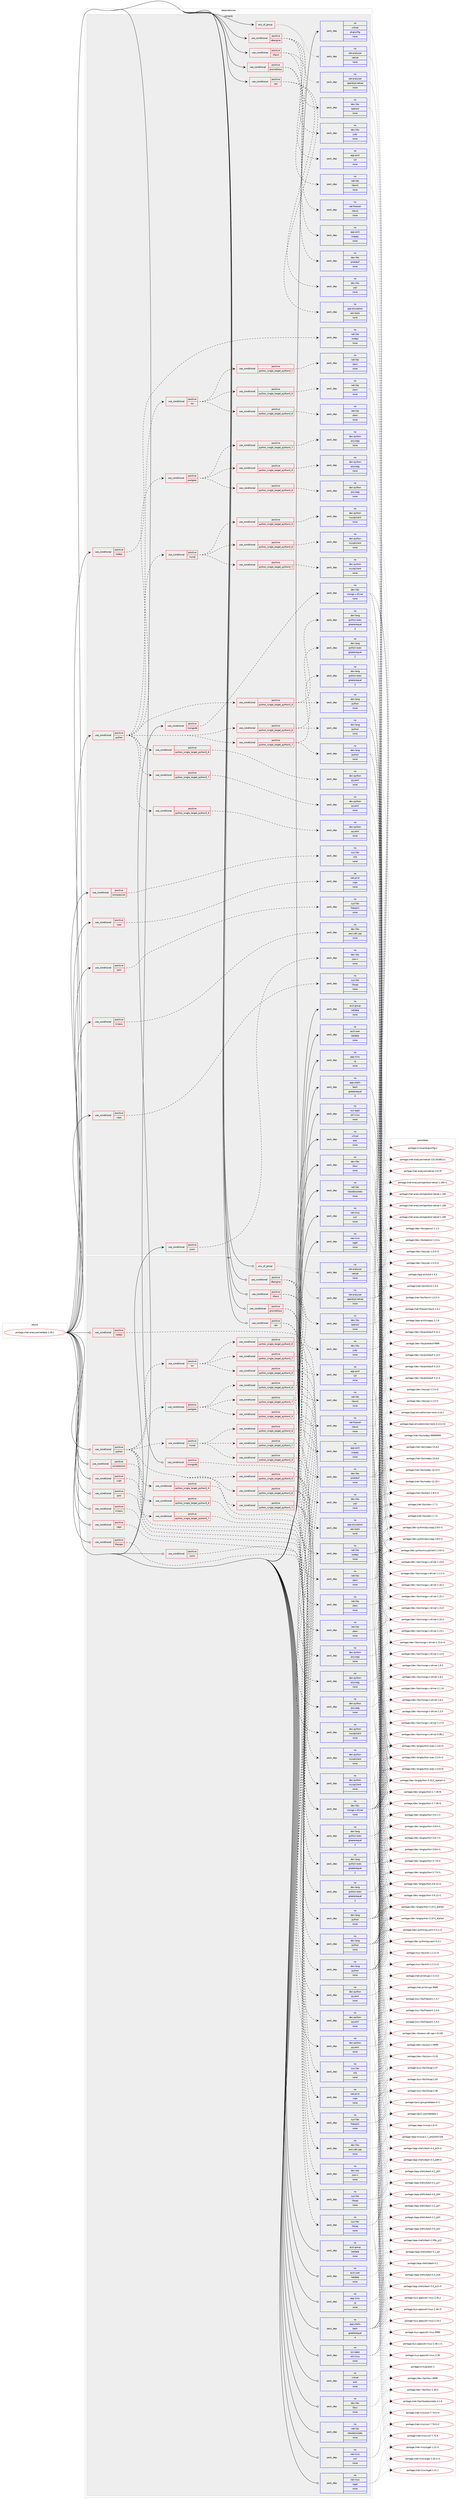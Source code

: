 digraph prolog {

# *************
# Graph options
# *************

newrank=true;
concentrate=true;
compound=true;
graph [rankdir=LR,fontname=Helvetica,fontsize=10,ranksep=1.5];#, ranksep=2.5, nodesep=0.2];
edge  [arrowhead=vee];
node  [fontname=Helvetica,fontsize=10];

# **********
# The ebuild
# **********

subgraph cluster_leftcol {
color=gray;
rank=same;
label=<<i>ebuild</i>>;
id [label="portage://net-analyzer/netdata-1.29.1", color=red, width=4, href="../net-analyzer/netdata-1.29.1.svg"];
}

# ****************
# The dependencies
# ****************

subgraph cluster_midcol {
color=gray;
label=<<i>dependencies</i>>;
subgraph cluster_compile {
fillcolor="#eeeeee";
style=filled;
label=<<i>compile</i>>;
subgraph any170 {
dependency20104 [label=<<TABLE BORDER="0" CELLBORDER="1" CELLSPACING="0" CELLPADDING="4"><TR><TD CELLPADDING="10">any_of_group</TD></TR></TABLE>>, shape=none, color=red];subgraph pack13747 {
dependency20105 [label=<<TABLE BORDER="0" CELLBORDER="1" CELLSPACING="0" CELLPADDING="4" WIDTH="220"><TR><TD ROWSPAN="6" CELLPADDING="30">pack_dep</TD></TR><TR><TD WIDTH="110">no</TD></TR><TR><TD>net-analyzer</TD></TR><TR><TD>openbsd-netcat</TD></TR><TR><TD>none</TD></TR><TR><TD></TD></TR></TABLE>>, shape=none, color=blue];
}
dependency20104:e -> dependency20105:w [weight=20,style="dotted",arrowhead="oinv"];
subgraph pack13748 {
dependency20106 [label=<<TABLE BORDER="0" CELLBORDER="1" CELLSPACING="0" CELLPADDING="4" WIDTH="220"><TR><TD ROWSPAN="6" CELLPADDING="30">pack_dep</TD></TR><TR><TD WIDTH="110">no</TD></TR><TR><TD>net-analyzer</TD></TR><TR><TD>netcat</TD></TR><TR><TD>none</TD></TR><TR><TD></TD></TR></TABLE>>, shape=none, color=blue];
}
dependency20104:e -> dependency20106:w [weight=20,style="dotted",arrowhead="oinv"];
}
id:e -> dependency20104:w [weight=20,style="solid",arrowhead="vee"];
subgraph cond6162 {
dependency20107 [label=<<TABLE BORDER="0" CELLBORDER="1" CELLSPACING="0" CELLPADDING="4"><TR><TD ROWSPAN="3" CELLPADDING="10">use_conditional</TD></TR><TR><TD>positive</TD></TR><TR><TD>caps</TD></TR></TABLE>>, shape=none, color=red];
subgraph pack13749 {
dependency20108 [label=<<TABLE BORDER="0" CELLBORDER="1" CELLSPACING="0" CELLPADDING="4" WIDTH="220"><TR><TD ROWSPAN="6" CELLPADDING="30">pack_dep</TD></TR><TR><TD WIDTH="110">no</TD></TR><TR><TD>sys-libs</TD></TR><TR><TD>libcap</TD></TR><TR><TD>none</TD></TR><TR><TD></TD></TR></TABLE>>, shape=none, color=blue];
}
dependency20107:e -> dependency20108:w [weight=20,style="dashed",arrowhead="vee"];
}
id:e -> dependency20107:w [weight=20,style="solid",arrowhead="vee"];
subgraph cond6163 {
dependency20109 [label=<<TABLE BORDER="0" CELLBORDER="1" CELLSPACING="0" CELLPADDING="4"><TR><TD ROWSPAN="3" CELLPADDING="10">use_conditional</TD></TR><TR><TD>positive</TD></TR><TR><TD>compression</TD></TR></TABLE>>, shape=none, color=red];
subgraph pack13750 {
dependency20110 [label=<<TABLE BORDER="0" CELLBORDER="1" CELLSPACING="0" CELLPADDING="4" WIDTH="220"><TR><TD ROWSPAN="6" CELLPADDING="30">pack_dep</TD></TR><TR><TD WIDTH="110">no</TD></TR><TR><TD>sys-libs</TD></TR><TR><TD>zlib</TD></TR><TR><TD>none</TD></TR><TR><TD></TD></TR></TABLE>>, shape=none, color=blue];
}
dependency20109:e -> dependency20110:w [weight=20,style="dashed",arrowhead="vee"];
}
id:e -> dependency20109:w [weight=20,style="solid",arrowhead="vee"];
subgraph cond6164 {
dependency20111 [label=<<TABLE BORDER="0" CELLBORDER="1" CELLSPACING="0" CELLPADDING="4"><TR><TD ROWSPAN="3" CELLPADDING="10">use_conditional</TD></TR><TR><TD>positive</TD></TR><TR><TD>cups</TD></TR></TABLE>>, shape=none, color=red];
subgraph pack13751 {
dependency20112 [label=<<TABLE BORDER="0" CELLBORDER="1" CELLSPACING="0" CELLPADDING="4" WIDTH="220"><TR><TD ROWSPAN="6" CELLPADDING="30">pack_dep</TD></TR><TR><TD WIDTH="110">no</TD></TR><TR><TD>net-print</TD></TR><TR><TD>cups</TD></TR><TR><TD>none</TD></TR><TR><TD></TD></TR></TABLE>>, shape=none, color=blue];
}
dependency20111:e -> dependency20112:w [weight=20,style="dashed",arrowhead="vee"];
}
id:e -> dependency20111:w [weight=20,style="solid",arrowhead="vee"];
subgraph cond6165 {
dependency20113 [label=<<TABLE BORDER="0" CELLBORDER="1" CELLSPACING="0" CELLPADDING="4"><TR><TD ROWSPAN="3" CELLPADDING="10">use_conditional</TD></TR><TR><TD>positive</TD></TR><TR><TD>dbengine</TD></TR></TABLE>>, shape=none, color=red];
subgraph pack13752 {
dependency20114 [label=<<TABLE BORDER="0" CELLBORDER="1" CELLSPACING="0" CELLPADDING="4" WIDTH="220"><TR><TD ROWSPAN="6" CELLPADDING="30">pack_dep</TD></TR><TR><TD WIDTH="110">no</TD></TR><TR><TD>app-arch</TD></TR><TR><TD>lz4</TD></TR><TR><TD>none</TD></TR><TR><TD></TD></TR></TABLE>>, shape=none, color=blue];
}
dependency20113:e -> dependency20114:w [weight=20,style="dashed",arrowhead="vee"];
subgraph pack13753 {
dependency20115 [label=<<TABLE BORDER="0" CELLBORDER="1" CELLSPACING="0" CELLPADDING="4" WIDTH="220"><TR><TD ROWSPAN="6" CELLPADDING="30">pack_dep</TD></TR><TR><TD WIDTH="110">no</TD></TR><TR><TD>dev-libs</TD></TR><TR><TD>judy</TD></TR><TR><TD>none</TD></TR><TR><TD></TD></TR></TABLE>>, shape=none, color=blue];
}
dependency20113:e -> dependency20115:w [weight=20,style="dashed",arrowhead="vee"];
subgraph pack13754 {
dependency20116 [label=<<TABLE BORDER="0" CELLBORDER="1" CELLSPACING="0" CELLPADDING="4" WIDTH="220"><TR><TD ROWSPAN="6" CELLPADDING="30">pack_dep</TD></TR><TR><TD WIDTH="110">no</TD></TR><TR><TD>dev-libs</TD></TR><TR><TD>openssl</TD></TR><TR><TD>none</TD></TR><TR><TD></TD></TR></TABLE>>, shape=none, color=blue];
}
dependency20113:e -> dependency20116:w [weight=20,style="dashed",arrowhead="vee"];
}
id:e -> dependency20113:w [weight=20,style="solid",arrowhead="vee"];
subgraph cond6166 {
dependency20117 [label=<<TABLE BORDER="0" CELLBORDER="1" CELLSPACING="0" CELLPADDING="4"><TR><TD ROWSPAN="3" CELLPADDING="10">use_conditional</TD></TR><TR><TD>positive</TD></TR><TR><TD>ipmi</TD></TR></TABLE>>, shape=none, color=red];
subgraph pack13755 {
dependency20118 [label=<<TABLE BORDER="0" CELLBORDER="1" CELLSPACING="0" CELLPADDING="4" WIDTH="220"><TR><TD ROWSPAN="6" CELLPADDING="30">pack_dep</TD></TR><TR><TD WIDTH="110">no</TD></TR><TR><TD>sys-libs</TD></TR><TR><TD>freeipmi</TD></TR><TR><TD>none</TD></TR><TR><TD></TD></TR></TABLE>>, shape=none, color=blue];
}
dependency20117:e -> dependency20118:w [weight=20,style="dashed",arrowhead="vee"];
}
id:e -> dependency20117:w [weight=20,style="solid",arrowhead="vee"];
subgraph cond6167 {
dependency20119 [label=<<TABLE BORDER="0" CELLBORDER="1" CELLSPACING="0" CELLPADDING="4"><TR><TD ROWSPAN="3" CELLPADDING="10">use_conditional</TD></TR><TR><TD>positive</TD></TR><TR><TD>jsonc</TD></TR></TABLE>>, shape=none, color=red];
subgraph pack13756 {
dependency20120 [label=<<TABLE BORDER="0" CELLBORDER="1" CELLSPACING="0" CELLPADDING="4" WIDTH="220"><TR><TD ROWSPAN="6" CELLPADDING="30">pack_dep</TD></TR><TR><TD WIDTH="110">no</TD></TR><TR><TD>dev-libs</TD></TR><TR><TD>json-c</TD></TR><TR><TD>none</TD></TR><TR><TD></TD></TR></TABLE>>, shape=none, color=blue];
}
dependency20119:e -> dependency20120:w [weight=20,style="dashed",arrowhead="vee"];
}
id:e -> dependency20119:w [weight=20,style="solid",arrowhead="vee"];
subgraph cond6168 {
dependency20121 [label=<<TABLE BORDER="0" CELLBORDER="1" CELLSPACING="0" CELLPADDING="4"><TR><TD ROWSPAN="3" CELLPADDING="10">use_conditional</TD></TR><TR><TD>positive</TD></TR><TR><TD>kinesis</TD></TR></TABLE>>, shape=none, color=red];
subgraph pack13757 {
dependency20122 [label=<<TABLE BORDER="0" CELLBORDER="1" CELLSPACING="0" CELLPADDING="4" WIDTH="220"><TR><TD ROWSPAN="6" CELLPADDING="30">pack_dep</TD></TR><TR><TD WIDTH="110">no</TD></TR><TR><TD>dev-libs</TD></TR><TR><TD>aws-sdk-cpp</TD></TR><TR><TD>none</TD></TR><TR><TD></TD></TR></TABLE>>, shape=none, color=blue];
}
dependency20121:e -> dependency20122:w [weight=20,style="dashed",arrowhead="vee"];
}
id:e -> dependency20121:w [weight=20,style="solid",arrowhead="vee"];
subgraph cond6169 {
dependency20123 [label=<<TABLE BORDER="0" CELLBORDER="1" CELLSPACING="0" CELLPADDING="4"><TR><TD ROWSPAN="3" CELLPADDING="10">use_conditional</TD></TR><TR><TD>positive</TD></TR><TR><TD>mongodb</TD></TR></TABLE>>, shape=none, color=red];
subgraph pack13758 {
dependency20124 [label=<<TABLE BORDER="0" CELLBORDER="1" CELLSPACING="0" CELLPADDING="4" WIDTH="220"><TR><TD ROWSPAN="6" CELLPADDING="30">pack_dep</TD></TR><TR><TD WIDTH="110">no</TD></TR><TR><TD>dev-libs</TD></TR><TR><TD>mongo-c-driver</TD></TR><TR><TD>none</TD></TR><TR><TD></TD></TR></TABLE>>, shape=none, color=blue];
}
dependency20123:e -> dependency20124:w [weight=20,style="dashed",arrowhead="vee"];
}
id:e -> dependency20123:w [weight=20,style="solid",arrowhead="vee"];
subgraph cond6170 {
dependency20125 [label=<<TABLE BORDER="0" CELLBORDER="1" CELLSPACING="0" CELLPADDING="4"><TR><TD ROWSPAN="3" CELLPADDING="10">use_conditional</TD></TR><TR><TD>positive</TD></TR><TR><TD>nfacct</TD></TR></TABLE>>, shape=none, color=red];
subgraph pack13759 {
dependency20126 [label=<<TABLE BORDER="0" CELLBORDER="1" CELLSPACING="0" CELLPADDING="4" WIDTH="220"><TR><TD ROWSPAN="6" CELLPADDING="30">pack_dep</TD></TR><TR><TD WIDTH="110">no</TD></TR><TR><TD>net-firewall</TD></TR><TR><TD>nfacct</TD></TR><TR><TD>none</TD></TR><TR><TD></TD></TR></TABLE>>, shape=none, color=blue];
}
dependency20125:e -> dependency20126:w [weight=20,style="dashed",arrowhead="vee"];
subgraph pack13760 {
dependency20127 [label=<<TABLE BORDER="0" CELLBORDER="1" CELLSPACING="0" CELLPADDING="4" WIDTH="220"><TR><TD ROWSPAN="6" CELLPADDING="30">pack_dep</TD></TR><TR><TD WIDTH="110">no</TD></TR><TR><TD>net-libs</TD></TR><TR><TD>libmnl</TD></TR><TR><TD>none</TD></TR><TR><TD></TD></TR></TABLE>>, shape=none, color=blue];
}
dependency20125:e -> dependency20127:w [weight=20,style="dashed",arrowhead="vee"];
}
id:e -> dependency20125:w [weight=20,style="solid",arrowhead="vee"];
subgraph cond6171 {
dependency20128 [label=<<TABLE BORDER="0" CELLBORDER="1" CELLSPACING="0" CELLPADDING="4"><TR><TD ROWSPAN="3" CELLPADDING="10">use_conditional</TD></TR><TR><TD>positive</TD></TR><TR><TD>nodejs</TD></TR></TABLE>>, shape=none, color=red];
subgraph pack13761 {
dependency20129 [label=<<TABLE BORDER="0" CELLBORDER="1" CELLSPACING="0" CELLPADDING="4" WIDTH="220"><TR><TD ROWSPAN="6" CELLPADDING="30">pack_dep</TD></TR><TR><TD WIDTH="110">no</TD></TR><TR><TD>net-libs</TD></TR><TR><TD>nodejs</TD></TR><TR><TD>none</TD></TR><TR><TD></TD></TR></TABLE>>, shape=none, color=blue];
}
dependency20128:e -> dependency20129:w [weight=20,style="dashed",arrowhead="vee"];
}
id:e -> dependency20128:w [weight=20,style="solid",arrowhead="vee"];
subgraph cond6172 {
dependency20130 [label=<<TABLE BORDER="0" CELLBORDER="1" CELLSPACING="0" CELLPADDING="4"><TR><TD ROWSPAN="3" CELLPADDING="10">use_conditional</TD></TR><TR><TD>positive</TD></TR><TR><TD>prometheus</TD></TR></TABLE>>, shape=none, color=red];
subgraph pack13762 {
dependency20131 [label=<<TABLE BORDER="0" CELLBORDER="1" CELLSPACING="0" CELLPADDING="4" WIDTH="220"><TR><TD ROWSPAN="6" CELLPADDING="30">pack_dep</TD></TR><TR><TD WIDTH="110">no</TD></TR><TR><TD>dev-libs</TD></TR><TR><TD>protobuf</TD></TR><TR><TD>none</TD></TR><TR><TD></TD></TR></TABLE>>, shape=none, color=blue];
}
dependency20130:e -> dependency20131:w [weight=20,style="dashed",arrowhead="vee"];
subgraph pack13763 {
dependency20132 [label=<<TABLE BORDER="0" CELLBORDER="1" CELLSPACING="0" CELLPADDING="4" WIDTH="220"><TR><TD ROWSPAN="6" CELLPADDING="30">pack_dep</TD></TR><TR><TD WIDTH="110">no</TD></TR><TR><TD>app-arch</TD></TR><TR><TD>snappy</TD></TR><TR><TD>none</TD></TR><TR><TD></TD></TR></TABLE>>, shape=none, color=blue];
}
dependency20130:e -> dependency20132:w [weight=20,style="dashed",arrowhead="vee"];
}
id:e -> dependency20130:w [weight=20,style="solid",arrowhead="vee"];
subgraph cond6173 {
dependency20133 [label=<<TABLE BORDER="0" CELLBORDER="1" CELLSPACING="0" CELLPADDING="4"><TR><TD ROWSPAN="3" CELLPADDING="10">use_conditional</TD></TR><TR><TD>positive</TD></TR><TR><TD>python</TD></TR></TABLE>>, shape=none, color=red];
subgraph cond6174 {
dependency20134 [label=<<TABLE BORDER="0" CELLBORDER="1" CELLSPACING="0" CELLPADDING="4"><TR><TD ROWSPAN="3" CELLPADDING="10">use_conditional</TD></TR><TR><TD>positive</TD></TR><TR><TD>python_single_target_python3_7</TD></TR></TABLE>>, shape=none, color=red];
subgraph pack13764 {
dependency20135 [label=<<TABLE BORDER="0" CELLBORDER="1" CELLSPACING="0" CELLPADDING="4" WIDTH="220"><TR><TD ROWSPAN="6" CELLPADDING="30">pack_dep</TD></TR><TR><TD WIDTH="110">no</TD></TR><TR><TD>dev-lang</TD></TR><TR><TD>python</TD></TR><TR><TD>none</TD></TR><TR><TD></TD></TR></TABLE>>, shape=none, color=blue];
}
dependency20134:e -> dependency20135:w [weight=20,style="dashed",arrowhead="vee"];
subgraph pack13765 {
dependency20136 [label=<<TABLE BORDER="0" CELLBORDER="1" CELLSPACING="0" CELLPADDING="4" WIDTH="220"><TR><TD ROWSPAN="6" CELLPADDING="30">pack_dep</TD></TR><TR><TD WIDTH="110">no</TD></TR><TR><TD>dev-lang</TD></TR><TR><TD>python-exec</TD></TR><TR><TD>greaterequal</TD></TR><TR><TD>2</TD></TR></TABLE>>, shape=none, color=blue];
}
dependency20134:e -> dependency20136:w [weight=20,style="dashed",arrowhead="vee"];
}
dependency20133:e -> dependency20134:w [weight=20,style="dashed",arrowhead="vee"];
subgraph cond6175 {
dependency20137 [label=<<TABLE BORDER="0" CELLBORDER="1" CELLSPACING="0" CELLPADDING="4"><TR><TD ROWSPAN="3" CELLPADDING="10">use_conditional</TD></TR><TR><TD>positive</TD></TR><TR><TD>python_single_target_python3_8</TD></TR></TABLE>>, shape=none, color=red];
subgraph pack13766 {
dependency20138 [label=<<TABLE BORDER="0" CELLBORDER="1" CELLSPACING="0" CELLPADDING="4" WIDTH="220"><TR><TD ROWSPAN="6" CELLPADDING="30">pack_dep</TD></TR><TR><TD WIDTH="110">no</TD></TR><TR><TD>dev-lang</TD></TR><TR><TD>python</TD></TR><TR><TD>none</TD></TR><TR><TD></TD></TR></TABLE>>, shape=none, color=blue];
}
dependency20137:e -> dependency20138:w [weight=20,style="dashed",arrowhead="vee"];
subgraph pack13767 {
dependency20139 [label=<<TABLE BORDER="0" CELLBORDER="1" CELLSPACING="0" CELLPADDING="4" WIDTH="220"><TR><TD ROWSPAN="6" CELLPADDING="30">pack_dep</TD></TR><TR><TD WIDTH="110">no</TD></TR><TR><TD>dev-lang</TD></TR><TR><TD>python-exec</TD></TR><TR><TD>greaterequal</TD></TR><TR><TD>2</TD></TR></TABLE>>, shape=none, color=blue];
}
dependency20137:e -> dependency20139:w [weight=20,style="dashed",arrowhead="vee"];
}
dependency20133:e -> dependency20137:w [weight=20,style="dashed",arrowhead="vee"];
subgraph cond6176 {
dependency20140 [label=<<TABLE BORDER="0" CELLBORDER="1" CELLSPACING="0" CELLPADDING="4"><TR><TD ROWSPAN="3" CELLPADDING="10">use_conditional</TD></TR><TR><TD>positive</TD></TR><TR><TD>python_single_target_python3_9</TD></TR></TABLE>>, shape=none, color=red];
subgraph pack13768 {
dependency20141 [label=<<TABLE BORDER="0" CELLBORDER="1" CELLSPACING="0" CELLPADDING="4" WIDTH="220"><TR><TD ROWSPAN="6" CELLPADDING="30">pack_dep</TD></TR><TR><TD WIDTH="110">no</TD></TR><TR><TD>dev-lang</TD></TR><TR><TD>python</TD></TR><TR><TD>none</TD></TR><TR><TD></TD></TR></TABLE>>, shape=none, color=blue];
}
dependency20140:e -> dependency20141:w [weight=20,style="dashed",arrowhead="vee"];
subgraph pack13769 {
dependency20142 [label=<<TABLE BORDER="0" CELLBORDER="1" CELLSPACING="0" CELLPADDING="4" WIDTH="220"><TR><TD ROWSPAN="6" CELLPADDING="30">pack_dep</TD></TR><TR><TD WIDTH="110">no</TD></TR><TR><TD>dev-lang</TD></TR><TR><TD>python-exec</TD></TR><TR><TD>greaterequal</TD></TR><TR><TD>2</TD></TR></TABLE>>, shape=none, color=blue];
}
dependency20140:e -> dependency20142:w [weight=20,style="dashed",arrowhead="vee"];
}
dependency20133:e -> dependency20140:w [weight=20,style="dashed",arrowhead="vee"];
subgraph cond6177 {
dependency20143 [label=<<TABLE BORDER="0" CELLBORDER="1" CELLSPACING="0" CELLPADDING="4"><TR><TD ROWSPAN="3" CELLPADDING="10">use_conditional</TD></TR><TR><TD>positive</TD></TR><TR><TD>python_single_target_python3_7</TD></TR></TABLE>>, shape=none, color=red];
subgraph pack13770 {
dependency20144 [label=<<TABLE BORDER="0" CELLBORDER="1" CELLSPACING="0" CELLPADDING="4" WIDTH="220"><TR><TD ROWSPAN="6" CELLPADDING="30">pack_dep</TD></TR><TR><TD WIDTH="110">no</TD></TR><TR><TD>dev-python</TD></TR><TR><TD>pyyaml</TD></TR><TR><TD>none</TD></TR><TR><TD></TD></TR></TABLE>>, shape=none, color=blue];
}
dependency20143:e -> dependency20144:w [weight=20,style="dashed",arrowhead="vee"];
}
dependency20133:e -> dependency20143:w [weight=20,style="dashed",arrowhead="vee"];
subgraph cond6178 {
dependency20145 [label=<<TABLE BORDER="0" CELLBORDER="1" CELLSPACING="0" CELLPADDING="4"><TR><TD ROWSPAN="3" CELLPADDING="10">use_conditional</TD></TR><TR><TD>positive</TD></TR><TR><TD>python_single_target_python3_8</TD></TR></TABLE>>, shape=none, color=red];
subgraph pack13771 {
dependency20146 [label=<<TABLE BORDER="0" CELLBORDER="1" CELLSPACING="0" CELLPADDING="4" WIDTH="220"><TR><TD ROWSPAN="6" CELLPADDING="30">pack_dep</TD></TR><TR><TD WIDTH="110">no</TD></TR><TR><TD>dev-python</TD></TR><TR><TD>pyyaml</TD></TR><TR><TD>none</TD></TR><TR><TD></TD></TR></TABLE>>, shape=none, color=blue];
}
dependency20145:e -> dependency20146:w [weight=20,style="dashed",arrowhead="vee"];
}
dependency20133:e -> dependency20145:w [weight=20,style="dashed",arrowhead="vee"];
subgraph cond6179 {
dependency20147 [label=<<TABLE BORDER="0" CELLBORDER="1" CELLSPACING="0" CELLPADDING="4"><TR><TD ROWSPAN="3" CELLPADDING="10">use_conditional</TD></TR><TR><TD>positive</TD></TR><TR><TD>python_single_target_python3_9</TD></TR></TABLE>>, shape=none, color=red];
subgraph pack13772 {
dependency20148 [label=<<TABLE BORDER="0" CELLBORDER="1" CELLSPACING="0" CELLPADDING="4" WIDTH="220"><TR><TD ROWSPAN="6" CELLPADDING="30">pack_dep</TD></TR><TR><TD WIDTH="110">no</TD></TR><TR><TD>dev-python</TD></TR><TR><TD>pyyaml</TD></TR><TR><TD>none</TD></TR><TR><TD></TD></TR></TABLE>>, shape=none, color=blue];
}
dependency20147:e -> dependency20148:w [weight=20,style="dashed",arrowhead="vee"];
}
dependency20133:e -> dependency20147:w [weight=20,style="dashed",arrowhead="vee"];
subgraph cond6180 {
dependency20149 [label=<<TABLE BORDER="0" CELLBORDER="1" CELLSPACING="0" CELLPADDING="4"><TR><TD ROWSPAN="3" CELLPADDING="10">use_conditional</TD></TR><TR><TD>positive</TD></TR><TR><TD>mysql</TD></TR></TABLE>>, shape=none, color=red];
subgraph cond6181 {
dependency20150 [label=<<TABLE BORDER="0" CELLBORDER="1" CELLSPACING="0" CELLPADDING="4"><TR><TD ROWSPAN="3" CELLPADDING="10">use_conditional</TD></TR><TR><TD>positive</TD></TR><TR><TD>python_single_target_python3_7</TD></TR></TABLE>>, shape=none, color=red];
subgraph pack13773 {
dependency20151 [label=<<TABLE BORDER="0" CELLBORDER="1" CELLSPACING="0" CELLPADDING="4" WIDTH="220"><TR><TD ROWSPAN="6" CELLPADDING="30">pack_dep</TD></TR><TR><TD WIDTH="110">no</TD></TR><TR><TD>dev-python</TD></TR><TR><TD>mysqlclient</TD></TR><TR><TD>none</TD></TR><TR><TD></TD></TR></TABLE>>, shape=none, color=blue];
}
dependency20150:e -> dependency20151:w [weight=20,style="dashed",arrowhead="vee"];
}
dependency20149:e -> dependency20150:w [weight=20,style="dashed",arrowhead="vee"];
subgraph cond6182 {
dependency20152 [label=<<TABLE BORDER="0" CELLBORDER="1" CELLSPACING="0" CELLPADDING="4"><TR><TD ROWSPAN="3" CELLPADDING="10">use_conditional</TD></TR><TR><TD>positive</TD></TR><TR><TD>python_single_target_python3_8</TD></TR></TABLE>>, shape=none, color=red];
subgraph pack13774 {
dependency20153 [label=<<TABLE BORDER="0" CELLBORDER="1" CELLSPACING="0" CELLPADDING="4" WIDTH="220"><TR><TD ROWSPAN="6" CELLPADDING="30">pack_dep</TD></TR><TR><TD WIDTH="110">no</TD></TR><TR><TD>dev-python</TD></TR><TR><TD>mysqlclient</TD></TR><TR><TD>none</TD></TR><TR><TD></TD></TR></TABLE>>, shape=none, color=blue];
}
dependency20152:e -> dependency20153:w [weight=20,style="dashed",arrowhead="vee"];
}
dependency20149:e -> dependency20152:w [weight=20,style="dashed",arrowhead="vee"];
subgraph cond6183 {
dependency20154 [label=<<TABLE BORDER="0" CELLBORDER="1" CELLSPACING="0" CELLPADDING="4"><TR><TD ROWSPAN="3" CELLPADDING="10">use_conditional</TD></TR><TR><TD>positive</TD></TR><TR><TD>python_single_target_python3_9</TD></TR></TABLE>>, shape=none, color=red];
subgraph pack13775 {
dependency20155 [label=<<TABLE BORDER="0" CELLBORDER="1" CELLSPACING="0" CELLPADDING="4" WIDTH="220"><TR><TD ROWSPAN="6" CELLPADDING="30">pack_dep</TD></TR><TR><TD WIDTH="110">no</TD></TR><TR><TD>dev-python</TD></TR><TR><TD>mysqlclient</TD></TR><TR><TD>none</TD></TR><TR><TD></TD></TR></TABLE>>, shape=none, color=blue];
}
dependency20154:e -> dependency20155:w [weight=20,style="dashed",arrowhead="vee"];
}
dependency20149:e -> dependency20154:w [weight=20,style="dashed",arrowhead="vee"];
}
dependency20133:e -> dependency20149:w [weight=20,style="dashed",arrowhead="vee"];
subgraph cond6184 {
dependency20156 [label=<<TABLE BORDER="0" CELLBORDER="1" CELLSPACING="0" CELLPADDING="4"><TR><TD ROWSPAN="3" CELLPADDING="10">use_conditional</TD></TR><TR><TD>positive</TD></TR><TR><TD>postgres</TD></TR></TABLE>>, shape=none, color=red];
subgraph cond6185 {
dependency20157 [label=<<TABLE BORDER="0" CELLBORDER="1" CELLSPACING="0" CELLPADDING="4"><TR><TD ROWSPAN="3" CELLPADDING="10">use_conditional</TD></TR><TR><TD>positive</TD></TR><TR><TD>python_single_target_python3_7</TD></TR></TABLE>>, shape=none, color=red];
subgraph pack13776 {
dependency20158 [label=<<TABLE BORDER="0" CELLBORDER="1" CELLSPACING="0" CELLPADDING="4" WIDTH="220"><TR><TD ROWSPAN="6" CELLPADDING="30">pack_dep</TD></TR><TR><TD WIDTH="110">no</TD></TR><TR><TD>dev-python</TD></TR><TR><TD>psycopg</TD></TR><TR><TD>none</TD></TR><TR><TD></TD></TR></TABLE>>, shape=none, color=blue];
}
dependency20157:e -> dependency20158:w [weight=20,style="dashed",arrowhead="vee"];
}
dependency20156:e -> dependency20157:w [weight=20,style="dashed",arrowhead="vee"];
subgraph cond6186 {
dependency20159 [label=<<TABLE BORDER="0" CELLBORDER="1" CELLSPACING="0" CELLPADDING="4"><TR><TD ROWSPAN="3" CELLPADDING="10">use_conditional</TD></TR><TR><TD>positive</TD></TR><TR><TD>python_single_target_python3_8</TD></TR></TABLE>>, shape=none, color=red];
subgraph pack13777 {
dependency20160 [label=<<TABLE BORDER="0" CELLBORDER="1" CELLSPACING="0" CELLPADDING="4" WIDTH="220"><TR><TD ROWSPAN="6" CELLPADDING="30">pack_dep</TD></TR><TR><TD WIDTH="110">no</TD></TR><TR><TD>dev-python</TD></TR><TR><TD>psycopg</TD></TR><TR><TD>none</TD></TR><TR><TD></TD></TR></TABLE>>, shape=none, color=blue];
}
dependency20159:e -> dependency20160:w [weight=20,style="dashed",arrowhead="vee"];
}
dependency20156:e -> dependency20159:w [weight=20,style="dashed",arrowhead="vee"];
subgraph cond6187 {
dependency20161 [label=<<TABLE BORDER="0" CELLBORDER="1" CELLSPACING="0" CELLPADDING="4"><TR><TD ROWSPAN="3" CELLPADDING="10">use_conditional</TD></TR><TR><TD>positive</TD></TR><TR><TD>python_single_target_python3_9</TD></TR></TABLE>>, shape=none, color=red];
subgraph pack13778 {
dependency20162 [label=<<TABLE BORDER="0" CELLBORDER="1" CELLSPACING="0" CELLPADDING="4" WIDTH="220"><TR><TD ROWSPAN="6" CELLPADDING="30">pack_dep</TD></TR><TR><TD WIDTH="110">no</TD></TR><TR><TD>dev-python</TD></TR><TR><TD>psycopg</TD></TR><TR><TD>none</TD></TR><TR><TD></TD></TR></TABLE>>, shape=none, color=blue];
}
dependency20161:e -> dependency20162:w [weight=20,style="dashed",arrowhead="vee"];
}
dependency20156:e -> dependency20161:w [weight=20,style="dashed",arrowhead="vee"];
}
dependency20133:e -> dependency20156:w [weight=20,style="dashed",arrowhead="vee"];
subgraph cond6188 {
dependency20163 [label=<<TABLE BORDER="0" CELLBORDER="1" CELLSPACING="0" CELLPADDING="4"><TR><TD ROWSPAN="3" CELLPADDING="10">use_conditional</TD></TR><TR><TD>positive</TD></TR><TR><TD>tor</TD></TR></TABLE>>, shape=none, color=red];
subgraph cond6189 {
dependency20164 [label=<<TABLE BORDER="0" CELLBORDER="1" CELLSPACING="0" CELLPADDING="4"><TR><TD ROWSPAN="3" CELLPADDING="10">use_conditional</TD></TR><TR><TD>positive</TD></TR><TR><TD>python_single_target_python3_7</TD></TR></TABLE>>, shape=none, color=red];
subgraph pack13779 {
dependency20165 [label=<<TABLE BORDER="0" CELLBORDER="1" CELLSPACING="0" CELLPADDING="4" WIDTH="220"><TR><TD ROWSPAN="6" CELLPADDING="30">pack_dep</TD></TR><TR><TD WIDTH="110">no</TD></TR><TR><TD>net-libs</TD></TR><TR><TD>stem</TD></TR><TR><TD>none</TD></TR><TR><TD></TD></TR></TABLE>>, shape=none, color=blue];
}
dependency20164:e -> dependency20165:w [weight=20,style="dashed",arrowhead="vee"];
}
dependency20163:e -> dependency20164:w [weight=20,style="dashed",arrowhead="vee"];
subgraph cond6190 {
dependency20166 [label=<<TABLE BORDER="0" CELLBORDER="1" CELLSPACING="0" CELLPADDING="4"><TR><TD ROWSPAN="3" CELLPADDING="10">use_conditional</TD></TR><TR><TD>positive</TD></TR><TR><TD>python_single_target_python3_8</TD></TR></TABLE>>, shape=none, color=red];
subgraph pack13780 {
dependency20167 [label=<<TABLE BORDER="0" CELLBORDER="1" CELLSPACING="0" CELLPADDING="4" WIDTH="220"><TR><TD ROWSPAN="6" CELLPADDING="30">pack_dep</TD></TR><TR><TD WIDTH="110">no</TD></TR><TR><TD>net-libs</TD></TR><TR><TD>stem</TD></TR><TR><TD>none</TD></TR><TR><TD></TD></TR></TABLE>>, shape=none, color=blue];
}
dependency20166:e -> dependency20167:w [weight=20,style="dashed",arrowhead="vee"];
}
dependency20163:e -> dependency20166:w [weight=20,style="dashed",arrowhead="vee"];
subgraph cond6191 {
dependency20168 [label=<<TABLE BORDER="0" CELLBORDER="1" CELLSPACING="0" CELLPADDING="4"><TR><TD ROWSPAN="3" CELLPADDING="10">use_conditional</TD></TR><TR><TD>positive</TD></TR><TR><TD>python_single_target_python3_9</TD></TR></TABLE>>, shape=none, color=red];
subgraph pack13781 {
dependency20169 [label=<<TABLE BORDER="0" CELLBORDER="1" CELLSPACING="0" CELLPADDING="4" WIDTH="220"><TR><TD ROWSPAN="6" CELLPADDING="30">pack_dep</TD></TR><TR><TD WIDTH="110">no</TD></TR><TR><TD>net-libs</TD></TR><TR><TD>stem</TD></TR><TR><TD>none</TD></TR><TR><TD></TD></TR></TABLE>>, shape=none, color=blue];
}
dependency20168:e -> dependency20169:w [weight=20,style="dashed",arrowhead="vee"];
}
dependency20163:e -> dependency20168:w [weight=20,style="dashed",arrowhead="vee"];
}
dependency20133:e -> dependency20163:w [weight=20,style="dashed",arrowhead="vee"];
}
id:e -> dependency20133:w [weight=20,style="solid",arrowhead="vee"];
subgraph cond6192 {
dependency20170 [label=<<TABLE BORDER="0" CELLBORDER="1" CELLSPACING="0" CELLPADDING="4"><TR><TD ROWSPAN="3" CELLPADDING="10">use_conditional</TD></TR><TR><TD>positive</TD></TR><TR><TD>xen</TD></TR></TABLE>>, shape=none, color=red];
subgraph pack13782 {
dependency20171 [label=<<TABLE BORDER="0" CELLBORDER="1" CELLSPACING="0" CELLPADDING="4" WIDTH="220"><TR><TD ROWSPAN="6" CELLPADDING="30">pack_dep</TD></TR><TR><TD WIDTH="110">no</TD></TR><TR><TD>app-emulation</TD></TR><TR><TD>xen-tools</TD></TR><TR><TD>none</TD></TR><TR><TD></TD></TR></TABLE>>, shape=none, color=blue];
}
dependency20170:e -> dependency20171:w [weight=20,style="dashed",arrowhead="vee"];
subgraph pack13783 {
dependency20172 [label=<<TABLE BORDER="0" CELLBORDER="1" CELLSPACING="0" CELLPADDING="4" WIDTH="220"><TR><TD ROWSPAN="6" CELLPADDING="30">pack_dep</TD></TR><TR><TD WIDTH="110">no</TD></TR><TR><TD>dev-libs</TD></TR><TR><TD>yajl</TD></TR><TR><TD>none</TD></TR><TR><TD></TD></TR></TABLE>>, shape=none, color=blue];
}
dependency20170:e -> dependency20172:w [weight=20,style="dashed",arrowhead="vee"];
}
id:e -> dependency20170:w [weight=20,style="solid",arrowhead="vee"];
subgraph pack13784 {
dependency20173 [label=<<TABLE BORDER="0" CELLBORDER="1" CELLSPACING="0" CELLPADDING="4" WIDTH="220"><TR><TD ROWSPAN="6" CELLPADDING="30">pack_dep</TD></TR><TR><TD WIDTH="110">no</TD></TR><TR><TD>acct-group</TD></TR><TR><TD>netdata</TD></TR><TR><TD>none</TD></TR><TR><TD></TD></TR></TABLE>>, shape=none, color=blue];
}
id:e -> dependency20173:w [weight=20,style="solid",arrowhead="vee"];
subgraph pack13785 {
dependency20174 [label=<<TABLE BORDER="0" CELLBORDER="1" CELLSPACING="0" CELLPADDING="4" WIDTH="220"><TR><TD ROWSPAN="6" CELLPADDING="30">pack_dep</TD></TR><TR><TD WIDTH="110">no</TD></TR><TR><TD>acct-user</TD></TR><TR><TD>netdata</TD></TR><TR><TD>none</TD></TR><TR><TD></TD></TR></TABLE>>, shape=none, color=blue];
}
id:e -> dependency20174:w [weight=20,style="solid",arrowhead="vee"];
subgraph pack13786 {
dependency20175 [label=<<TABLE BORDER="0" CELLBORDER="1" CELLSPACING="0" CELLPADDING="4" WIDTH="220"><TR><TD ROWSPAN="6" CELLPADDING="30">pack_dep</TD></TR><TR><TD WIDTH="110">no</TD></TR><TR><TD>app-misc</TD></TR><TR><TD>jq</TD></TR><TR><TD>none</TD></TR><TR><TD></TD></TR></TABLE>>, shape=none, color=blue];
}
id:e -> dependency20175:w [weight=20,style="solid",arrowhead="vee"];
subgraph pack13787 {
dependency20176 [label=<<TABLE BORDER="0" CELLBORDER="1" CELLSPACING="0" CELLPADDING="4" WIDTH="220"><TR><TD ROWSPAN="6" CELLPADDING="30">pack_dep</TD></TR><TR><TD WIDTH="110">no</TD></TR><TR><TD>app-shells</TD></TR><TR><TD>bash</TD></TR><TR><TD>greaterequal</TD></TR><TR><TD>4</TD></TR></TABLE>>, shape=none, color=blue];
}
id:e -> dependency20176:w [weight=20,style="solid",arrowhead="vee"];
subgraph pack13788 {
dependency20177 [label=<<TABLE BORDER="0" CELLBORDER="1" CELLSPACING="0" CELLPADDING="4" WIDTH="220"><TR><TD ROWSPAN="6" CELLPADDING="30">pack_dep</TD></TR><TR><TD WIDTH="110">no</TD></TR><TR><TD>dev-libs</TD></TR><TR><TD>libuv</TD></TR><TR><TD>none</TD></TR><TR><TD></TD></TR></TABLE>>, shape=none, color=blue];
}
id:e -> dependency20177:w [weight=20,style="solid",arrowhead="vee"];
subgraph pack13789 {
dependency20178 [label=<<TABLE BORDER="0" CELLBORDER="1" CELLSPACING="0" CELLPADDING="4" WIDTH="220"><TR><TD ROWSPAN="6" CELLPADDING="30">pack_dep</TD></TR><TR><TD WIDTH="110">no</TD></TR><TR><TD>net-libs</TD></TR><TR><TD>libwebsockets</TD></TR><TR><TD>none</TD></TR><TR><TD></TD></TR></TABLE>>, shape=none, color=blue];
}
id:e -> dependency20178:w [weight=20,style="solid",arrowhead="vee"];
subgraph pack13790 {
dependency20179 [label=<<TABLE BORDER="0" CELLBORDER="1" CELLSPACING="0" CELLPADDING="4" WIDTH="220"><TR><TD ROWSPAN="6" CELLPADDING="30">pack_dep</TD></TR><TR><TD WIDTH="110">no</TD></TR><TR><TD>net-misc</TD></TR><TR><TD>curl</TD></TR><TR><TD>none</TD></TR><TR><TD></TD></TR></TABLE>>, shape=none, color=blue];
}
id:e -> dependency20179:w [weight=20,style="solid",arrowhead="vee"];
subgraph pack13791 {
dependency20180 [label=<<TABLE BORDER="0" CELLBORDER="1" CELLSPACING="0" CELLPADDING="4" WIDTH="220"><TR><TD ROWSPAN="6" CELLPADDING="30">pack_dep</TD></TR><TR><TD WIDTH="110">no</TD></TR><TR><TD>net-misc</TD></TR><TR><TD>wget</TD></TR><TR><TD>none</TD></TR><TR><TD></TD></TR></TABLE>>, shape=none, color=blue];
}
id:e -> dependency20180:w [weight=20,style="solid",arrowhead="vee"];
subgraph pack13792 {
dependency20181 [label=<<TABLE BORDER="0" CELLBORDER="1" CELLSPACING="0" CELLPADDING="4" WIDTH="220"><TR><TD ROWSPAN="6" CELLPADDING="30">pack_dep</TD></TR><TR><TD WIDTH="110">no</TD></TR><TR><TD>sys-apps</TD></TR><TR><TD>util-linux</TD></TR><TR><TD>none</TD></TR><TR><TD></TD></TR></TABLE>>, shape=none, color=blue];
}
id:e -> dependency20181:w [weight=20,style="solid",arrowhead="vee"];
subgraph pack13793 {
dependency20182 [label=<<TABLE BORDER="0" CELLBORDER="1" CELLSPACING="0" CELLPADDING="4" WIDTH="220"><TR><TD ROWSPAN="6" CELLPADDING="30">pack_dep</TD></TR><TR><TD WIDTH="110">no</TD></TR><TR><TD>virtual</TD></TR><TR><TD>awk</TD></TR><TR><TD>none</TD></TR><TR><TD></TD></TR></TABLE>>, shape=none, color=blue];
}
id:e -> dependency20182:w [weight=20,style="solid",arrowhead="vee"];
subgraph pack13794 {
dependency20183 [label=<<TABLE BORDER="0" CELLBORDER="1" CELLSPACING="0" CELLPADDING="4" WIDTH="220"><TR><TD ROWSPAN="6" CELLPADDING="30">pack_dep</TD></TR><TR><TD WIDTH="110">no</TD></TR><TR><TD>virtual</TD></TR><TR><TD>pkgconfig</TD></TR><TR><TD>none</TD></TR><TR><TD></TD></TR></TABLE>>, shape=none, color=blue];
}
id:e -> dependency20183:w [weight=20,style="solid",arrowhead="vee"];
}
subgraph cluster_compileandrun {
fillcolor="#eeeeee";
style=filled;
label=<<i>compile and run</i>>;
}
subgraph cluster_run {
fillcolor="#eeeeee";
style=filled;
label=<<i>run</i>>;
subgraph any171 {
dependency20184 [label=<<TABLE BORDER="0" CELLBORDER="1" CELLSPACING="0" CELLPADDING="4"><TR><TD CELLPADDING="10">any_of_group</TD></TR></TABLE>>, shape=none, color=red];subgraph pack13795 {
dependency20185 [label=<<TABLE BORDER="0" CELLBORDER="1" CELLSPACING="0" CELLPADDING="4" WIDTH="220"><TR><TD ROWSPAN="6" CELLPADDING="30">pack_dep</TD></TR><TR><TD WIDTH="110">no</TD></TR><TR><TD>net-analyzer</TD></TR><TR><TD>openbsd-netcat</TD></TR><TR><TD>none</TD></TR><TR><TD></TD></TR></TABLE>>, shape=none, color=blue];
}
dependency20184:e -> dependency20185:w [weight=20,style="dotted",arrowhead="oinv"];
subgraph pack13796 {
dependency20186 [label=<<TABLE BORDER="0" CELLBORDER="1" CELLSPACING="0" CELLPADDING="4" WIDTH="220"><TR><TD ROWSPAN="6" CELLPADDING="30">pack_dep</TD></TR><TR><TD WIDTH="110">no</TD></TR><TR><TD>net-analyzer</TD></TR><TR><TD>netcat</TD></TR><TR><TD>none</TD></TR><TR><TD></TD></TR></TABLE>>, shape=none, color=blue];
}
dependency20184:e -> dependency20186:w [weight=20,style="dotted",arrowhead="oinv"];
}
id:e -> dependency20184:w [weight=20,style="solid",arrowhead="odot"];
subgraph cond6193 {
dependency20187 [label=<<TABLE BORDER="0" CELLBORDER="1" CELLSPACING="0" CELLPADDING="4"><TR><TD ROWSPAN="3" CELLPADDING="10">use_conditional</TD></TR><TR><TD>positive</TD></TR><TR><TD>caps</TD></TR></TABLE>>, shape=none, color=red];
subgraph pack13797 {
dependency20188 [label=<<TABLE BORDER="0" CELLBORDER="1" CELLSPACING="0" CELLPADDING="4" WIDTH="220"><TR><TD ROWSPAN="6" CELLPADDING="30">pack_dep</TD></TR><TR><TD WIDTH="110">no</TD></TR><TR><TD>sys-libs</TD></TR><TR><TD>libcap</TD></TR><TR><TD>none</TD></TR><TR><TD></TD></TR></TABLE>>, shape=none, color=blue];
}
dependency20187:e -> dependency20188:w [weight=20,style="dashed",arrowhead="vee"];
}
id:e -> dependency20187:w [weight=20,style="solid",arrowhead="odot"];
subgraph cond6194 {
dependency20189 [label=<<TABLE BORDER="0" CELLBORDER="1" CELLSPACING="0" CELLPADDING="4"><TR><TD ROWSPAN="3" CELLPADDING="10">use_conditional</TD></TR><TR><TD>positive</TD></TR><TR><TD>compression</TD></TR></TABLE>>, shape=none, color=red];
subgraph pack13798 {
dependency20190 [label=<<TABLE BORDER="0" CELLBORDER="1" CELLSPACING="0" CELLPADDING="4" WIDTH="220"><TR><TD ROWSPAN="6" CELLPADDING="30">pack_dep</TD></TR><TR><TD WIDTH="110">no</TD></TR><TR><TD>sys-libs</TD></TR><TR><TD>zlib</TD></TR><TR><TD>none</TD></TR><TR><TD></TD></TR></TABLE>>, shape=none, color=blue];
}
dependency20189:e -> dependency20190:w [weight=20,style="dashed",arrowhead="vee"];
}
id:e -> dependency20189:w [weight=20,style="solid",arrowhead="odot"];
subgraph cond6195 {
dependency20191 [label=<<TABLE BORDER="0" CELLBORDER="1" CELLSPACING="0" CELLPADDING="4"><TR><TD ROWSPAN="3" CELLPADDING="10">use_conditional</TD></TR><TR><TD>positive</TD></TR><TR><TD>cups</TD></TR></TABLE>>, shape=none, color=red];
subgraph pack13799 {
dependency20192 [label=<<TABLE BORDER="0" CELLBORDER="1" CELLSPACING="0" CELLPADDING="4" WIDTH="220"><TR><TD ROWSPAN="6" CELLPADDING="30">pack_dep</TD></TR><TR><TD WIDTH="110">no</TD></TR><TR><TD>net-print</TD></TR><TR><TD>cups</TD></TR><TR><TD>none</TD></TR><TR><TD></TD></TR></TABLE>>, shape=none, color=blue];
}
dependency20191:e -> dependency20192:w [weight=20,style="dashed",arrowhead="vee"];
}
id:e -> dependency20191:w [weight=20,style="solid",arrowhead="odot"];
subgraph cond6196 {
dependency20193 [label=<<TABLE BORDER="0" CELLBORDER="1" CELLSPACING="0" CELLPADDING="4"><TR><TD ROWSPAN="3" CELLPADDING="10">use_conditional</TD></TR><TR><TD>positive</TD></TR><TR><TD>dbengine</TD></TR></TABLE>>, shape=none, color=red];
subgraph pack13800 {
dependency20194 [label=<<TABLE BORDER="0" CELLBORDER="1" CELLSPACING="0" CELLPADDING="4" WIDTH="220"><TR><TD ROWSPAN="6" CELLPADDING="30">pack_dep</TD></TR><TR><TD WIDTH="110">no</TD></TR><TR><TD>app-arch</TD></TR><TR><TD>lz4</TD></TR><TR><TD>none</TD></TR><TR><TD></TD></TR></TABLE>>, shape=none, color=blue];
}
dependency20193:e -> dependency20194:w [weight=20,style="dashed",arrowhead="vee"];
subgraph pack13801 {
dependency20195 [label=<<TABLE BORDER="0" CELLBORDER="1" CELLSPACING="0" CELLPADDING="4" WIDTH="220"><TR><TD ROWSPAN="6" CELLPADDING="30">pack_dep</TD></TR><TR><TD WIDTH="110">no</TD></TR><TR><TD>dev-libs</TD></TR><TR><TD>judy</TD></TR><TR><TD>none</TD></TR><TR><TD></TD></TR></TABLE>>, shape=none, color=blue];
}
dependency20193:e -> dependency20195:w [weight=20,style="dashed",arrowhead="vee"];
subgraph pack13802 {
dependency20196 [label=<<TABLE BORDER="0" CELLBORDER="1" CELLSPACING="0" CELLPADDING="4" WIDTH="220"><TR><TD ROWSPAN="6" CELLPADDING="30">pack_dep</TD></TR><TR><TD WIDTH="110">no</TD></TR><TR><TD>dev-libs</TD></TR><TR><TD>openssl</TD></TR><TR><TD>none</TD></TR><TR><TD></TD></TR></TABLE>>, shape=none, color=blue];
}
dependency20193:e -> dependency20196:w [weight=20,style="dashed",arrowhead="vee"];
}
id:e -> dependency20193:w [weight=20,style="solid",arrowhead="odot"];
subgraph cond6197 {
dependency20197 [label=<<TABLE BORDER="0" CELLBORDER="1" CELLSPACING="0" CELLPADDING="4"><TR><TD ROWSPAN="3" CELLPADDING="10">use_conditional</TD></TR><TR><TD>positive</TD></TR><TR><TD>filecaps</TD></TR></TABLE>>, shape=none, color=red];
subgraph pack13803 {
dependency20198 [label=<<TABLE BORDER="0" CELLBORDER="1" CELLSPACING="0" CELLPADDING="4" WIDTH="220"><TR><TD ROWSPAN="6" CELLPADDING="30">pack_dep</TD></TR><TR><TD WIDTH="110">no</TD></TR><TR><TD>sys-libs</TD></TR><TR><TD>libcap</TD></TR><TR><TD>none</TD></TR><TR><TD></TD></TR></TABLE>>, shape=none, color=blue];
}
dependency20197:e -> dependency20198:w [weight=20,style="dashed",arrowhead="vee"];
}
id:e -> dependency20197:w [weight=20,style="solid",arrowhead="odot"];
subgraph cond6198 {
dependency20199 [label=<<TABLE BORDER="0" CELLBORDER="1" CELLSPACING="0" CELLPADDING="4"><TR><TD ROWSPAN="3" CELLPADDING="10">use_conditional</TD></TR><TR><TD>positive</TD></TR><TR><TD>ipmi</TD></TR></TABLE>>, shape=none, color=red];
subgraph pack13804 {
dependency20200 [label=<<TABLE BORDER="0" CELLBORDER="1" CELLSPACING="0" CELLPADDING="4" WIDTH="220"><TR><TD ROWSPAN="6" CELLPADDING="30">pack_dep</TD></TR><TR><TD WIDTH="110">no</TD></TR><TR><TD>sys-libs</TD></TR><TR><TD>freeipmi</TD></TR><TR><TD>none</TD></TR><TR><TD></TD></TR></TABLE>>, shape=none, color=blue];
}
dependency20199:e -> dependency20200:w [weight=20,style="dashed",arrowhead="vee"];
}
id:e -> dependency20199:w [weight=20,style="solid",arrowhead="odot"];
subgraph cond6199 {
dependency20201 [label=<<TABLE BORDER="0" CELLBORDER="1" CELLSPACING="0" CELLPADDING="4"><TR><TD ROWSPAN="3" CELLPADDING="10">use_conditional</TD></TR><TR><TD>positive</TD></TR><TR><TD>jsonc</TD></TR></TABLE>>, shape=none, color=red];
subgraph pack13805 {
dependency20202 [label=<<TABLE BORDER="0" CELLBORDER="1" CELLSPACING="0" CELLPADDING="4" WIDTH="220"><TR><TD ROWSPAN="6" CELLPADDING="30">pack_dep</TD></TR><TR><TD WIDTH="110">no</TD></TR><TR><TD>dev-libs</TD></TR><TR><TD>json-c</TD></TR><TR><TD>none</TD></TR><TR><TD></TD></TR></TABLE>>, shape=none, color=blue];
}
dependency20201:e -> dependency20202:w [weight=20,style="dashed",arrowhead="vee"];
}
id:e -> dependency20201:w [weight=20,style="solid",arrowhead="odot"];
subgraph cond6200 {
dependency20203 [label=<<TABLE BORDER="0" CELLBORDER="1" CELLSPACING="0" CELLPADDING="4"><TR><TD ROWSPAN="3" CELLPADDING="10">use_conditional</TD></TR><TR><TD>positive</TD></TR><TR><TD>kinesis</TD></TR></TABLE>>, shape=none, color=red];
subgraph pack13806 {
dependency20204 [label=<<TABLE BORDER="0" CELLBORDER="1" CELLSPACING="0" CELLPADDING="4" WIDTH="220"><TR><TD ROWSPAN="6" CELLPADDING="30">pack_dep</TD></TR><TR><TD WIDTH="110">no</TD></TR><TR><TD>dev-libs</TD></TR><TR><TD>aws-sdk-cpp</TD></TR><TR><TD>none</TD></TR><TR><TD></TD></TR></TABLE>>, shape=none, color=blue];
}
dependency20203:e -> dependency20204:w [weight=20,style="dashed",arrowhead="vee"];
}
id:e -> dependency20203:w [weight=20,style="solid",arrowhead="odot"];
subgraph cond6201 {
dependency20205 [label=<<TABLE BORDER="0" CELLBORDER="1" CELLSPACING="0" CELLPADDING="4"><TR><TD ROWSPAN="3" CELLPADDING="10">use_conditional</TD></TR><TR><TD>positive</TD></TR><TR><TD>mongodb</TD></TR></TABLE>>, shape=none, color=red];
subgraph pack13807 {
dependency20206 [label=<<TABLE BORDER="0" CELLBORDER="1" CELLSPACING="0" CELLPADDING="4" WIDTH="220"><TR><TD ROWSPAN="6" CELLPADDING="30">pack_dep</TD></TR><TR><TD WIDTH="110">no</TD></TR><TR><TD>dev-libs</TD></TR><TR><TD>mongo-c-driver</TD></TR><TR><TD>none</TD></TR><TR><TD></TD></TR></TABLE>>, shape=none, color=blue];
}
dependency20205:e -> dependency20206:w [weight=20,style="dashed",arrowhead="vee"];
}
id:e -> dependency20205:w [weight=20,style="solid",arrowhead="odot"];
subgraph cond6202 {
dependency20207 [label=<<TABLE BORDER="0" CELLBORDER="1" CELLSPACING="0" CELLPADDING="4"><TR><TD ROWSPAN="3" CELLPADDING="10">use_conditional</TD></TR><TR><TD>positive</TD></TR><TR><TD>nfacct</TD></TR></TABLE>>, shape=none, color=red];
subgraph pack13808 {
dependency20208 [label=<<TABLE BORDER="0" CELLBORDER="1" CELLSPACING="0" CELLPADDING="4" WIDTH="220"><TR><TD ROWSPAN="6" CELLPADDING="30">pack_dep</TD></TR><TR><TD WIDTH="110">no</TD></TR><TR><TD>net-firewall</TD></TR><TR><TD>nfacct</TD></TR><TR><TD>none</TD></TR><TR><TD></TD></TR></TABLE>>, shape=none, color=blue];
}
dependency20207:e -> dependency20208:w [weight=20,style="dashed",arrowhead="vee"];
subgraph pack13809 {
dependency20209 [label=<<TABLE BORDER="0" CELLBORDER="1" CELLSPACING="0" CELLPADDING="4" WIDTH="220"><TR><TD ROWSPAN="6" CELLPADDING="30">pack_dep</TD></TR><TR><TD WIDTH="110">no</TD></TR><TR><TD>net-libs</TD></TR><TR><TD>libmnl</TD></TR><TR><TD>none</TD></TR><TR><TD></TD></TR></TABLE>>, shape=none, color=blue];
}
dependency20207:e -> dependency20209:w [weight=20,style="dashed",arrowhead="vee"];
}
id:e -> dependency20207:w [weight=20,style="solid",arrowhead="odot"];
subgraph cond6203 {
dependency20210 [label=<<TABLE BORDER="0" CELLBORDER="1" CELLSPACING="0" CELLPADDING="4"><TR><TD ROWSPAN="3" CELLPADDING="10">use_conditional</TD></TR><TR><TD>positive</TD></TR><TR><TD>nodejs</TD></TR></TABLE>>, shape=none, color=red];
subgraph pack13810 {
dependency20211 [label=<<TABLE BORDER="0" CELLBORDER="1" CELLSPACING="0" CELLPADDING="4" WIDTH="220"><TR><TD ROWSPAN="6" CELLPADDING="30">pack_dep</TD></TR><TR><TD WIDTH="110">no</TD></TR><TR><TD>net-libs</TD></TR><TR><TD>nodejs</TD></TR><TR><TD>none</TD></TR><TR><TD></TD></TR></TABLE>>, shape=none, color=blue];
}
dependency20210:e -> dependency20211:w [weight=20,style="dashed",arrowhead="vee"];
}
id:e -> dependency20210:w [weight=20,style="solid",arrowhead="odot"];
subgraph cond6204 {
dependency20212 [label=<<TABLE BORDER="0" CELLBORDER="1" CELLSPACING="0" CELLPADDING="4"><TR><TD ROWSPAN="3" CELLPADDING="10">use_conditional</TD></TR><TR><TD>positive</TD></TR><TR><TD>prometheus</TD></TR></TABLE>>, shape=none, color=red];
subgraph pack13811 {
dependency20213 [label=<<TABLE BORDER="0" CELLBORDER="1" CELLSPACING="0" CELLPADDING="4" WIDTH="220"><TR><TD ROWSPAN="6" CELLPADDING="30">pack_dep</TD></TR><TR><TD WIDTH="110">no</TD></TR><TR><TD>dev-libs</TD></TR><TR><TD>protobuf</TD></TR><TR><TD>none</TD></TR><TR><TD></TD></TR></TABLE>>, shape=none, color=blue];
}
dependency20212:e -> dependency20213:w [weight=20,style="dashed",arrowhead="vee"];
subgraph pack13812 {
dependency20214 [label=<<TABLE BORDER="0" CELLBORDER="1" CELLSPACING="0" CELLPADDING="4" WIDTH="220"><TR><TD ROWSPAN="6" CELLPADDING="30">pack_dep</TD></TR><TR><TD WIDTH="110">no</TD></TR><TR><TD>app-arch</TD></TR><TR><TD>snappy</TD></TR><TR><TD>none</TD></TR><TR><TD></TD></TR></TABLE>>, shape=none, color=blue];
}
dependency20212:e -> dependency20214:w [weight=20,style="dashed",arrowhead="vee"];
}
id:e -> dependency20212:w [weight=20,style="solid",arrowhead="odot"];
subgraph cond6205 {
dependency20215 [label=<<TABLE BORDER="0" CELLBORDER="1" CELLSPACING="0" CELLPADDING="4"><TR><TD ROWSPAN="3" CELLPADDING="10">use_conditional</TD></TR><TR><TD>positive</TD></TR><TR><TD>python</TD></TR></TABLE>>, shape=none, color=red];
subgraph cond6206 {
dependency20216 [label=<<TABLE BORDER="0" CELLBORDER="1" CELLSPACING="0" CELLPADDING="4"><TR><TD ROWSPAN="3" CELLPADDING="10">use_conditional</TD></TR><TR><TD>positive</TD></TR><TR><TD>python_single_target_python3_7</TD></TR></TABLE>>, shape=none, color=red];
subgraph pack13813 {
dependency20217 [label=<<TABLE BORDER="0" CELLBORDER="1" CELLSPACING="0" CELLPADDING="4" WIDTH="220"><TR><TD ROWSPAN="6" CELLPADDING="30">pack_dep</TD></TR><TR><TD WIDTH="110">no</TD></TR><TR><TD>dev-lang</TD></TR><TR><TD>python</TD></TR><TR><TD>none</TD></TR><TR><TD></TD></TR></TABLE>>, shape=none, color=blue];
}
dependency20216:e -> dependency20217:w [weight=20,style="dashed",arrowhead="vee"];
subgraph pack13814 {
dependency20218 [label=<<TABLE BORDER="0" CELLBORDER="1" CELLSPACING="0" CELLPADDING="4" WIDTH="220"><TR><TD ROWSPAN="6" CELLPADDING="30">pack_dep</TD></TR><TR><TD WIDTH="110">no</TD></TR><TR><TD>dev-lang</TD></TR><TR><TD>python-exec</TD></TR><TR><TD>greaterequal</TD></TR><TR><TD>2</TD></TR></TABLE>>, shape=none, color=blue];
}
dependency20216:e -> dependency20218:w [weight=20,style="dashed",arrowhead="vee"];
}
dependency20215:e -> dependency20216:w [weight=20,style="dashed",arrowhead="vee"];
subgraph cond6207 {
dependency20219 [label=<<TABLE BORDER="0" CELLBORDER="1" CELLSPACING="0" CELLPADDING="4"><TR><TD ROWSPAN="3" CELLPADDING="10">use_conditional</TD></TR><TR><TD>positive</TD></TR><TR><TD>python_single_target_python3_8</TD></TR></TABLE>>, shape=none, color=red];
subgraph pack13815 {
dependency20220 [label=<<TABLE BORDER="0" CELLBORDER="1" CELLSPACING="0" CELLPADDING="4" WIDTH="220"><TR><TD ROWSPAN="6" CELLPADDING="30">pack_dep</TD></TR><TR><TD WIDTH="110">no</TD></TR><TR><TD>dev-lang</TD></TR><TR><TD>python</TD></TR><TR><TD>none</TD></TR><TR><TD></TD></TR></TABLE>>, shape=none, color=blue];
}
dependency20219:e -> dependency20220:w [weight=20,style="dashed",arrowhead="vee"];
subgraph pack13816 {
dependency20221 [label=<<TABLE BORDER="0" CELLBORDER="1" CELLSPACING="0" CELLPADDING="4" WIDTH="220"><TR><TD ROWSPAN="6" CELLPADDING="30">pack_dep</TD></TR><TR><TD WIDTH="110">no</TD></TR><TR><TD>dev-lang</TD></TR><TR><TD>python-exec</TD></TR><TR><TD>greaterequal</TD></TR><TR><TD>2</TD></TR></TABLE>>, shape=none, color=blue];
}
dependency20219:e -> dependency20221:w [weight=20,style="dashed",arrowhead="vee"];
}
dependency20215:e -> dependency20219:w [weight=20,style="dashed",arrowhead="vee"];
subgraph cond6208 {
dependency20222 [label=<<TABLE BORDER="0" CELLBORDER="1" CELLSPACING="0" CELLPADDING="4"><TR><TD ROWSPAN="3" CELLPADDING="10">use_conditional</TD></TR><TR><TD>positive</TD></TR><TR><TD>python_single_target_python3_9</TD></TR></TABLE>>, shape=none, color=red];
subgraph pack13817 {
dependency20223 [label=<<TABLE BORDER="0" CELLBORDER="1" CELLSPACING="0" CELLPADDING="4" WIDTH="220"><TR><TD ROWSPAN="6" CELLPADDING="30">pack_dep</TD></TR><TR><TD WIDTH="110">no</TD></TR><TR><TD>dev-lang</TD></TR><TR><TD>python</TD></TR><TR><TD>none</TD></TR><TR><TD></TD></TR></TABLE>>, shape=none, color=blue];
}
dependency20222:e -> dependency20223:w [weight=20,style="dashed",arrowhead="vee"];
subgraph pack13818 {
dependency20224 [label=<<TABLE BORDER="0" CELLBORDER="1" CELLSPACING="0" CELLPADDING="4" WIDTH="220"><TR><TD ROWSPAN="6" CELLPADDING="30">pack_dep</TD></TR><TR><TD WIDTH="110">no</TD></TR><TR><TD>dev-lang</TD></TR><TR><TD>python-exec</TD></TR><TR><TD>greaterequal</TD></TR><TR><TD>2</TD></TR></TABLE>>, shape=none, color=blue];
}
dependency20222:e -> dependency20224:w [weight=20,style="dashed",arrowhead="vee"];
}
dependency20215:e -> dependency20222:w [weight=20,style="dashed",arrowhead="vee"];
subgraph cond6209 {
dependency20225 [label=<<TABLE BORDER="0" CELLBORDER="1" CELLSPACING="0" CELLPADDING="4"><TR><TD ROWSPAN="3" CELLPADDING="10">use_conditional</TD></TR><TR><TD>positive</TD></TR><TR><TD>python_single_target_python3_7</TD></TR></TABLE>>, shape=none, color=red];
subgraph pack13819 {
dependency20226 [label=<<TABLE BORDER="0" CELLBORDER="1" CELLSPACING="0" CELLPADDING="4" WIDTH="220"><TR><TD ROWSPAN="6" CELLPADDING="30">pack_dep</TD></TR><TR><TD WIDTH="110">no</TD></TR><TR><TD>dev-python</TD></TR><TR><TD>pyyaml</TD></TR><TR><TD>none</TD></TR><TR><TD></TD></TR></TABLE>>, shape=none, color=blue];
}
dependency20225:e -> dependency20226:w [weight=20,style="dashed",arrowhead="vee"];
}
dependency20215:e -> dependency20225:w [weight=20,style="dashed",arrowhead="vee"];
subgraph cond6210 {
dependency20227 [label=<<TABLE BORDER="0" CELLBORDER="1" CELLSPACING="0" CELLPADDING="4"><TR><TD ROWSPAN="3" CELLPADDING="10">use_conditional</TD></TR><TR><TD>positive</TD></TR><TR><TD>python_single_target_python3_8</TD></TR></TABLE>>, shape=none, color=red];
subgraph pack13820 {
dependency20228 [label=<<TABLE BORDER="0" CELLBORDER="1" CELLSPACING="0" CELLPADDING="4" WIDTH="220"><TR><TD ROWSPAN="6" CELLPADDING="30">pack_dep</TD></TR><TR><TD WIDTH="110">no</TD></TR><TR><TD>dev-python</TD></TR><TR><TD>pyyaml</TD></TR><TR><TD>none</TD></TR><TR><TD></TD></TR></TABLE>>, shape=none, color=blue];
}
dependency20227:e -> dependency20228:w [weight=20,style="dashed",arrowhead="vee"];
}
dependency20215:e -> dependency20227:w [weight=20,style="dashed",arrowhead="vee"];
subgraph cond6211 {
dependency20229 [label=<<TABLE BORDER="0" CELLBORDER="1" CELLSPACING="0" CELLPADDING="4"><TR><TD ROWSPAN="3" CELLPADDING="10">use_conditional</TD></TR><TR><TD>positive</TD></TR><TR><TD>python_single_target_python3_9</TD></TR></TABLE>>, shape=none, color=red];
subgraph pack13821 {
dependency20230 [label=<<TABLE BORDER="0" CELLBORDER="1" CELLSPACING="0" CELLPADDING="4" WIDTH="220"><TR><TD ROWSPAN="6" CELLPADDING="30">pack_dep</TD></TR><TR><TD WIDTH="110">no</TD></TR><TR><TD>dev-python</TD></TR><TR><TD>pyyaml</TD></TR><TR><TD>none</TD></TR><TR><TD></TD></TR></TABLE>>, shape=none, color=blue];
}
dependency20229:e -> dependency20230:w [weight=20,style="dashed",arrowhead="vee"];
}
dependency20215:e -> dependency20229:w [weight=20,style="dashed",arrowhead="vee"];
subgraph cond6212 {
dependency20231 [label=<<TABLE BORDER="0" CELLBORDER="1" CELLSPACING="0" CELLPADDING="4"><TR><TD ROWSPAN="3" CELLPADDING="10">use_conditional</TD></TR><TR><TD>positive</TD></TR><TR><TD>mysql</TD></TR></TABLE>>, shape=none, color=red];
subgraph cond6213 {
dependency20232 [label=<<TABLE BORDER="0" CELLBORDER="1" CELLSPACING="0" CELLPADDING="4"><TR><TD ROWSPAN="3" CELLPADDING="10">use_conditional</TD></TR><TR><TD>positive</TD></TR><TR><TD>python_single_target_python3_7</TD></TR></TABLE>>, shape=none, color=red];
subgraph pack13822 {
dependency20233 [label=<<TABLE BORDER="0" CELLBORDER="1" CELLSPACING="0" CELLPADDING="4" WIDTH="220"><TR><TD ROWSPAN="6" CELLPADDING="30">pack_dep</TD></TR><TR><TD WIDTH="110">no</TD></TR><TR><TD>dev-python</TD></TR><TR><TD>mysqlclient</TD></TR><TR><TD>none</TD></TR><TR><TD></TD></TR></TABLE>>, shape=none, color=blue];
}
dependency20232:e -> dependency20233:w [weight=20,style="dashed",arrowhead="vee"];
}
dependency20231:e -> dependency20232:w [weight=20,style="dashed",arrowhead="vee"];
subgraph cond6214 {
dependency20234 [label=<<TABLE BORDER="0" CELLBORDER="1" CELLSPACING="0" CELLPADDING="4"><TR><TD ROWSPAN="3" CELLPADDING="10">use_conditional</TD></TR><TR><TD>positive</TD></TR><TR><TD>python_single_target_python3_8</TD></TR></TABLE>>, shape=none, color=red];
subgraph pack13823 {
dependency20235 [label=<<TABLE BORDER="0" CELLBORDER="1" CELLSPACING="0" CELLPADDING="4" WIDTH="220"><TR><TD ROWSPAN="6" CELLPADDING="30">pack_dep</TD></TR><TR><TD WIDTH="110">no</TD></TR><TR><TD>dev-python</TD></TR><TR><TD>mysqlclient</TD></TR><TR><TD>none</TD></TR><TR><TD></TD></TR></TABLE>>, shape=none, color=blue];
}
dependency20234:e -> dependency20235:w [weight=20,style="dashed",arrowhead="vee"];
}
dependency20231:e -> dependency20234:w [weight=20,style="dashed",arrowhead="vee"];
subgraph cond6215 {
dependency20236 [label=<<TABLE BORDER="0" CELLBORDER="1" CELLSPACING="0" CELLPADDING="4"><TR><TD ROWSPAN="3" CELLPADDING="10">use_conditional</TD></TR><TR><TD>positive</TD></TR><TR><TD>python_single_target_python3_9</TD></TR></TABLE>>, shape=none, color=red];
subgraph pack13824 {
dependency20237 [label=<<TABLE BORDER="0" CELLBORDER="1" CELLSPACING="0" CELLPADDING="4" WIDTH="220"><TR><TD ROWSPAN="6" CELLPADDING="30">pack_dep</TD></TR><TR><TD WIDTH="110">no</TD></TR><TR><TD>dev-python</TD></TR><TR><TD>mysqlclient</TD></TR><TR><TD>none</TD></TR><TR><TD></TD></TR></TABLE>>, shape=none, color=blue];
}
dependency20236:e -> dependency20237:w [weight=20,style="dashed",arrowhead="vee"];
}
dependency20231:e -> dependency20236:w [weight=20,style="dashed",arrowhead="vee"];
}
dependency20215:e -> dependency20231:w [weight=20,style="dashed",arrowhead="vee"];
subgraph cond6216 {
dependency20238 [label=<<TABLE BORDER="0" CELLBORDER="1" CELLSPACING="0" CELLPADDING="4"><TR><TD ROWSPAN="3" CELLPADDING="10">use_conditional</TD></TR><TR><TD>positive</TD></TR><TR><TD>postgres</TD></TR></TABLE>>, shape=none, color=red];
subgraph cond6217 {
dependency20239 [label=<<TABLE BORDER="0" CELLBORDER="1" CELLSPACING="0" CELLPADDING="4"><TR><TD ROWSPAN="3" CELLPADDING="10">use_conditional</TD></TR><TR><TD>positive</TD></TR><TR><TD>python_single_target_python3_7</TD></TR></TABLE>>, shape=none, color=red];
subgraph pack13825 {
dependency20240 [label=<<TABLE BORDER="0" CELLBORDER="1" CELLSPACING="0" CELLPADDING="4" WIDTH="220"><TR><TD ROWSPAN="6" CELLPADDING="30">pack_dep</TD></TR><TR><TD WIDTH="110">no</TD></TR><TR><TD>dev-python</TD></TR><TR><TD>psycopg</TD></TR><TR><TD>none</TD></TR><TR><TD></TD></TR></TABLE>>, shape=none, color=blue];
}
dependency20239:e -> dependency20240:w [weight=20,style="dashed",arrowhead="vee"];
}
dependency20238:e -> dependency20239:w [weight=20,style="dashed",arrowhead="vee"];
subgraph cond6218 {
dependency20241 [label=<<TABLE BORDER="0" CELLBORDER="1" CELLSPACING="0" CELLPADDING="4"><TR><TD ROWSPAN="3" CELLPADDING="10">use_conditional</TD></TR><TR><TD>positive</TD></TR><TR><TD>python_single_target_python3_8</TD></TR></TABLE>>, shape=none, color=red];
subgraph pack13826 {
dependency20242 [label=<<TABLE BORDER="0" CELLBORDER="1" CELLSPACING="0" CELLPADDING="4" WIDTH="220"><TR><TD ROWSPAN="6" CELLPADDING="30">pack_dep</TD></TR><TR><TD WIDTH="110">no</TD></TR><TR><TD>dev-python</TD></TR><TR><TD>psycopg</TD></TR><TR><TD>none</TD></TR><TR><TD></TD></TR></TABLE>>, shape=none, color=blue];
}
dependency20241:e -> dependency20242:w [weight=20,style="dashed",arrowhead="vee"];
}
dependency20238:e -> dependency20241:w [weight=20,style="dashed",arrowhead="vee"];
subgraph cond6219 {
dependency20243 [label=<<TABLE BORDER="0" CELLBORDER="1" CELLSPACING="0" CELLPADDING="4"><TR><TD ROWSPAN="3" CELLPADDING="10">use_conditional</TD></TR><TR><TD>positive</TD></TR><TR><TD>python_single_target_python3_9</TD></TR></TABLE>>, shape=none, color=red];
subgraph pack13827 {
dependency20244 [label=<<TABLE BORDER="0" CELLBORDER="1" CELLSPACING="0" CELLPADDING="4" WIDTH="220"><TR><TD ROWSPAN="6" CELLPADDING="30">pack_dep</TD></TR><TR><TD WIDTH="110">no</TD></TR><TR><TD>dev-python</TD></TR><TR><TD>psycopg</TD></TR><TR><TD>none</TD></TR><TR><TD></TD></TR></TABLE>>, shape=none, color=blue];
}
dependency20243:e -> dependency20244:w [weight=20,style="dashed",arrowhead="vee"];
}
dependency20238:e -> dependency20243:w [weight=20,style="dashed",arrowhead="vee"];
}
dependency20215:e -> dependency20238:w [weight=20,style="dashed",arrowhead="vee"];
subgraph cond6220 {
dependency20245 [label=<<TABLE BORDER="0" CELLBORDER="1" CELLSPACING="0" CELLPADDING="4"><TR><TD ROWSPAN="3" CELLPADDING="10">use_conditional</TD></TR><TR><TD>positive</TD></TR><TR><TD>tor</TD></TR></TABLE>>, shape=none, color=red];
subgraph cond6221 {
dependency20246 [label=<<TABLE BORDER="0" CELLBORDER="1" CELLSPACING="0" CELLPADDING="4"><TR><TD ROWSPAN="3" CELLPADDING="10">use_conditional</TD></TR><TR><TD>positive</TD></TR><TR><TD>python_single_target_python3_7</TD></TR></TABLE>>, shape=none, color=red];
subgraph pack13828 {
dependency20247 [label=<<TABLE BORDER="0" CELLBORDER="1" CELLSPACING="0" CELLPADDING="4" WIDTH="220"><TR><TD ROWSPAN="6" CELLPADDING="30">pack_dep</TD></TR><TR><TD WIDTH="110">no</TD></TR><TR><TD>net-libs</TD></TR><TR><TD>stem</TD></TR><TR><TD>none</TD></TR><TR><TD></TD></TR></TABLE>>, shape=none, color=blue];
}
dependency20246:e -> dependency20247:w [weight=20,style="dashed",arrowhead="vee"];
}
dependency20245:e -> dependency20246:w [weight=20,style="dashed",arrowhead="vee"];
subgraph cond6222 {
dependency20248 [label=<<TABLE BORDER="0" CELLBORDER="1" CELLSPACING="0" CELLPADDING="4"><TR><TD ROWSPAN="3" CELLPADDING="10">use_conditional</TD></TR><TR><TD>positive</TD></TR><TR><TD>python_single_target_python3_8</TD></TR></TABLE>>, shape=none, color=red];
subgraph pack13829 {
dependency20249 [label=<<TABLE BORDER="0" CELLBORDER="1" CELLSPACING="0" CELLPADDING="4" WIDTH="220"><TR><TD ROWSPAN="6" CELLPADDING="30">pack_dep</TD></TR><TR><TD WIDTH="110">no</TD></TR><TR><TD>net-libs</TD></TR><TR><TD>stem</TD></TR><TR><TD>none</TD></TR><TR><TD></TD></TR></TABLE>>, shape=none, color=blue];
}
dependency20248:e -> dependency20249:w [weight=20,style="dashed",arrowhead="vee"];
}
dependency20245:e -> dependency20248:w [weight=20,style="dashed",arrowhead="vee"];
subgraph cond6223 {
dependency20250 [label=<<TABLE BORDER="0" CELLBORDER="1" CELLSPACING="0" CELLPADDING="4"><TR><TD ROWSPAN="3" CELLPADDING="10">use_conditional</TD></TR><TR><TD>positive</TD></TR><TR><TD>python_single_target_python3_9</TD></TR></TABLE>>, shape=none, color=red];
subgraph pack13830 {
dependency20251 [label=<<TABLE BORDER="0" CELLBORDER="1" CELLSPACING="0" CELLPADDING="4" WIDTH="220"><TR><TD ROWSPAN="6" CELLPADDING="30">pack_dep</TD></TR><TR><TD WIDTH="110">no</TD></TR><TR><TD>net-libs</TD></TR><TR><TD>stem</TD></TR><TR><TD>none</TD></TR><TR><TD></TD></TR></TABLE>>, shape=none, color=blue];
}
dependency20250:e -> dependency20251:w [weight=20,style="dashed",arrowhead="vee"];
}
dependency20245:e -> dependency20250:w [weight=20,style="dashed",arrowhead="vee"];
}
dependency20215:e -> dependency20245:w [weight=20,style="dashed",arrowhead="vee"];
}
id:e -> dependency20215:w [weight=20,style="solid",arrowhead="odot"];
subgraph cond6224 {
dependency20252 [label=<<TABLE BORDER="0" CELLBORDER="1" CELLSPACING="0" CELLPADDING="4"><TR><TD ROWSPAN="3" CELLPADDING="10">use_conditional</TD></TR><TR><TD>positive</TD></TR><TR><TD>xen</TD></TR></TABLE>>, shape=none, color=red];
subgraph pack13831 {
dependency20253 [label=<<TABLE BORDER="0" CELLBORDER="1" CELLSPACING="0" CELLPADDING="4" WIDTH="220"><TR><TD ROWSPAN="6" CELLPADDING="30">pack_dep</TD></TR><TR><TD WIDTH="110">no</TD></TR><TR><TD>app-emulation</TD></TR><TR><TD>xen-tools</TD></TR><TR><TD>none</TD></TR><TR><TD></TD></TR></TABLE>>, shape=none, color=blue];
}
dependency20252:e -> dependency20253:w [weight=20,style="dashed",arrowhead="vee"];
subgraph pack13832 {
dependency20254 [label=<<TABLE BORDER="0" CELLBORDER="1" CELLSPACING="0" CELLPADDING="4" WIDTH="220"><TR><TD ROWSPAN="6" CELLPADDING="30">pack_dep</TD></TR><TR><TD WIDTH="110">no</TD></TR><TR><TD>dev-libs</TD></TR><TR><TD>yajl</TD></TR><TR><TD>none</TD></TR><TR><TD></TD></TR></TABLE>>, shape=none, color=blue];
}
dependency20252:e -> dependency20254:w [weight=20,style="dashed",arrowhead="vee"];
}
id:e -> dependency20252:w [weight=20,style="solid",arrowhead="odot"];
subgraph pack13833 {
dependency20255 [label=<<TABLE BORDER="0" CELLBORDER="1" CELLSPACING="0" CELLPADDING="4" WIDTH="220"><TR><TD ROWSPAN="6" CELLPADDING="30">pack_dep</TD></TR><TR><TD WIDTH="110">no</TD></TR><TR><TD>acct-group</TD></TR><TR><TD>netdata</TD></TR><TR><TD>none</TD></TR><TR><TD></TD></TR></TABLE>>, shape=none, color=blue];
}
id:e -> dependency20255:w [weight=20,style="solid",arrowhead="odot"];
subgraph pack13834 {
dependency20256 [label=<<TABLE BORDER="0" CELLBORDER="1" CELLSPACING="0" CELLPADDING="4" WIDTH="220"><TR><TD ROWSPAN="6" CELLPADDING="30">pack_dep</TD></TR><TR><TD WIDTH="110">no</TD></TR><TR><TD>acct-user</TD></TR><TR><TD>netdata</TD></TR><TR><TD>none</TD></TR><TR><TD></TD></TR></TABLE>>, shape=none, color=blue];
}
id:e -> dependency20256:w [weight=20,style="solid",arrowhead="odot"];
subgraph pack13835 {
dependency20257 [label=<<TABLE BORDER="0" CELLBORDER="1" CELLSPACING="0" CELLPADDING="4" WIDTH="220"><TR><TD ROWSPAN="6" CELLPADDING="30">pack_dep</TD></TR><TR><TD WIDTH="110">no</TD></TR><TR><TD>app-misc</TD></TR><TR><TD>jq</TD></TR><TR><TD>none</TD></TR><TR><TD></TD></TR></TABLE>>, shape=none, color=blue];
}
id:e -> dependency20257:w [weight=20,style="solid",arrowhead="odot"];
subgraph pack13836 {
dependency20258 [label=<<TABLE BORDER="0" CELLBORDER="1" CELLSPACING="0" CELLPADDING="4" WIDTH="220"><TR><TD ROWSPAN="6" CELLPADDING="30">pack_dep</TD></TR><TR><TD WIDTH="110">no</TD></TR><TR><TD>app-shells</TD></TR><TR><TD>bash</TD></TR><TR><TD>greaterequal</TD></TR><TR><TD>4</TD></TR></TABLE>>, shape=none, color=blue];
}
id:e -> dependency20258:w [weight=20,style="solid",arrowhead="odot"];
subgraph pack13837 {
dependency20259 [label=<<TABLE BORDER="0" CELLBORDER="1" CELLSPACING="0" CELLPADDING="4" WIDTH="220"><TR><TD ROWSPAN="6" CELLPADDING="30">pack_dep</TD></TR><TR><TD WIDTH="110">no</TD></TR><TR><TD>dev-libs</TD></TR><TR><TD>libuv</TD></TR><TR><TD>none</TD></TR><TR><TD></TD></TR></TABLE>>, shape=none, color=blue];
}
id:e -> dependency20259:w [weight=20,style="solid",arrowhead="odot"];
subgraph pack13838 {
dependency20260 [label=<<TABLE BORDER="0" CELLBORDER="1" CELLSPACING="0" CELLPADDING="4" WIDTH="220"><TR><TD ROWSPAN="6" CELLPADDING="30">pack_dep</TD></TR><TR><TD WIDTH="110">no</TD></TR><TR><TD>net-libs</TD></TR><TR><TD>libwebsockets</TD></TR><TR><TD>none</TD></TR><TR><TD></TD></TR></TABLE>>, shape=none, color=blue];
}
id:e -> dependency20260:w [weight=20,style="solid",arrowhead="odot"];
subgraph pack13839 {
dependency20261 [label=<<TABLE BORDER="0" CELLBORDER="1" CELLSPACING="0" CELLPADDING="4" WIDTH="220"><TR><TD ROWSPAN="6" CELLPADDING="30">pack_dep</TD></TR><TR><TD WIDTH="110">no</TD></TR><TR><TD>net-misc</TD></TR><TR><TD>curl</TD></TR><TR><TD>none</TD></TR><TR><TD></TD></TR></TABLE>>, shape=none, color=blue];
}
id:e -> dependency20261:w [weight=20,style="solid",arrowhead="odot"];
subgraph pack13840 {
dependency20262 [label=<<TABLE BORDER="0" CELLBORDER="1" CELLSPACING="0" CELLPADDING="4" WIDTH="220"><TR><TD ROWSPAN="6" CELLPADDING="30">pack_dep</TD></TR><TR><TD WIDTH="110">no</TD></TR><TR><TD>net-misc</TD></TR><TR><TD>wget</TD></TR><TR><TD>none</TD></TR><TR><TD></TD></TR></TABLE>>, shape=none, color=blue];
}
id:e -> dependency20262:w [weight=20,style="solid",arrowhead="odot"];
subgraph pack13841 {
dependency20263 [label=<<TABLE BORDER="0" CELLBORDER="1" CELLSPACING="0" CELLPADDING="4" WIDTH="220"><TR><TD ROWSPAN="6" CELLPADDING="30">pack_dep</TD></TR><TR><TD WIDTH="110">no</TD></TR><TR><TD>sys-apps</TD></TR><TR><TD>util-linux</TD></TR><TR><TD>none</TD></TR><TR><TD></TD></TR></TABLE>>, shape=none, color=blue];
}
id:e -> dependency20263:w [weight=20,style="solid",arrowhead="odot"];
subgraph pack13842 {
dependency20264 [label=<<TABLE BORDER="0" CELLBORDER="1" CELLSPACING="0" CELLPADDING="4" WIDTH="220"><TR><TD ROWSPAN="6" CELLPADDING="30">pack_dep</TD></TR><TR><TD WIDTH="110">no</TD></TR><TR><TD>virtual</TD></TR><TR><TD>awk</TD></TR><TR><TD>none</TD></TR><TR><TD></TD></TR></TABLE>>, shape=none, color=blue];
}
id:e -> dependency20264:w [weight=20,style="solid",arrowhead="odot"];
}
}

# **************
# The candidates
# **************

subgraph cluster_choices {
rank=same;
color=gray;
label=<<i>candidates</i>>;

subgraph choice13747 {
color=black;
nodesep=1;
choice1101011164597110971081211221011144711111210111098115100451101011169997116454946495753 [label="portage://net-analyzer/openbsd-netcat-1.195", color=red, width=4,href="../net-analyzer/openbsd-netcat-1.195.svg"];
choice1101011164597110971081211221011144711111210111098115100451101011169997116454946495748 [label="portage://net-analyzer/openbsd-netcat-1.190", color=red, width=4,href="../net-analyzer/openbsd-netcat-1.190.svg"];
choice11010111645971109710812112210111447111112101110981151004511010111699971164549464948534511449 [label="portage://net-analyzer/openbsd-netcat-1.105-r1", color=red, width=4,href="../net-analyzer/openbsd-netcat-1.105-r1.svg"];
choice1101011164597110971081211221011144711111210111098115100451101011169997116454946494853 [label="portage://net-analyzer/openbsd-netcat-1.105", color=red, width=4,href="../net-analyzer/openbsd-netcat-1.105.svg"];
dependency20105:e -> choice1101011164597110971081211221011144711111210111098115100451101011169997116454946495753:w [style=dotted,weight="100"];
dependency20105:e -> choice1101011164597110971081211221011144711111210111098115100451101011169997116454946495748:w [style=dotted,weight="100"];
dependency20105:e -> choice11010111645971109710812112210111447111112101110981151004511010111699971164549464948534511449:w [style=dotted,weight="100"];
dependency20105:e -> choice1101011164597110971081211221011144711111210111098115100451101011169997116454946494853:w [style=dotted,weight="100"];
}
subgraph choice13748 {
color=black;
nodesep=1;
choice11010111645971109710812112210111447110101116999711645494948465048495648494949 [label="portage://net-analyzer/netcat-110.20180111", color=red, width=4,href="../net-analyzer/netcat-110.20180111.svg"];
choice110101116459711097108121122101114471101011169997116454949484511457 [label="portage://net-analyzer/netcat-110-r9", color=red, width=4,href="../net-analyzer/netcat-110-r9.svg"];
dependency20106:e -> choice11010111645971109710812112210111447110101116999711645494948465048495648494949:w [style=dotted,weight="100"];
dependency20106:e -> choice110101116459711097108121122101114471101011169997116454949484511457:w [style=dotted,weight="100"];
}
subgraph choice13749 {
color=black;
nodesep=1;
choice1151211154510810598115471081059899971124550465256 [label="portage://sys-libs/libcap-2.48", color=red, width=4,href="../sys-libs/libcap-2.48.svg"];
choice1151211154510810598115471081059899971124550465255 [label="portage://sys-libs/libcap-2.47", color=red, width=4,href="../sys-libs/libcap-2.47.svg"];
choice1151211154510810598115471081059899971124550465251 [label="portage://sys-libs/libcap-2.43", color=red, width=4,href="../sys-libs/libcap-2.43.svg"];
dependency20108:e -> choice1151211154510810598115471081059899971124550465256:w [style=dotted,weight="100"];
dependency20108:e -> choice1151211154510810598115471081059899971124550465255:w [style=dotted,weight="100"];
dependency20108:e -> choice1151211154510810598115471081059899971124550465251:w [style=dotted,weight="100"];
}
subgraph choice13750 {
color=black;
nodesep=1;
choice11512111545108105981154712210810598454946504649494511451 [label="portage://sys-libs/zlib-1.2.11-r3", color=red, width=4,href="../sys-libs/zlib-1.2.11-r3.svg"];
choice11512111545108105981154712210810598454946504649494511450 [label="portage://sys-libs/zlib-1.2.11-r2", color=red, width=4,href="../sys-libs/zlib-1.2.11-r2.svg"];
dependency20110:e -> choice11512111545108105981154712210810598454946504649494511451:w [style=dotted,weight="100"];
dependency20110:e -> choice11512111545108105981154712210810598454946504649494511450:w [style=dotted,weight="100"];
}
subgraph choice13751 {
color=black;
nodesep=1;
choice1101011164511211410511011647991171121154557575757 [label="portage://net-print/cups-9999", color=red, width=4,href="../net-print/cups-9999.svg"];
choice1101011164511211410511011647991171121154550465146514511450 [label="portage://net-print/cups-2.3.3-r2", color=red, width=4,href="../net-print/cups-2.3.3-r2.svg"];
dependency20112:e -> choice1101011164511211410511011647991171121154557575757:w [style=dotted,weight="100"];
dependency20112:e -> choice1101011164511211410511011647991171121154550465146514511450:w [style=dotted,weight="100"];
}
subgraph choice13752 {
color=black;
nodesep=1;
choice971121124597114991044710812252454946574651 [label="portage://app-arch/lz4-1.9.3", color=red, width=4,href="../app-arch/lz4-1.9.3.svg"];
dependency20114:e -> choice971121124597114991044710812252454946574651:w [style=dotted,weight="100"];
}
subgraph choice13753 {
color=black;
nodesep=1;
choice1001011184510810598115471061171001214549464846534511451 [label="portage://dev-libs/judy-1.0.5-r3", color=red, width=4,href="../dev-libs/judy-1.0.5-r3.svg"];
choice1001011184510810598115471061171001214549464846534511450 [label="portage://dev-libs/judy-1.0.5-r2", color=red, width=4,href="../dev-libs/judy-1.0.5-r2.svg"];
dependency20115:e -> choice1001011184510810598115471061171001214549464846534511451:w [style=dotted,weight="100"];
dependency20115:e -> choice1001011184510810598115471061171001214549464846534511450:w [style=dotted,weight="100"];
}
subgraph choice13754 {
color=black;
nodesep=1;
choice100101118451081059811547111112101110115115108454946494649105 [label="portage://dev-libs/openssl-1.1.1i", color=red, width=4,href="../dev-libs/openssl-1.1.1i.svg"];
choice100101118451081059811547111112101110115115108454946484650117 [label="portage://dev-libs/openssl-1.0.2u", color=red, width=4,href="../dev-libs/openssl-1.0.2u.svg"];
dependency20116:e -> choice100101118451081059811547111112101110115115108454946494649105:w [style=dotted,weight="100"];
dependency20116:e -> choice100101118451081059811547111112101110115115108454946484650117:w [style=dotted,weight="100"];
}
subgraph choice13755 {
color=black;
nodesep=1;
choice115121115451081059811547102114101101105112109105454946544654 [label="portage://sys-libs/freeipmi-1.6.6", color=red, width=4,href="../sys-libs/freeipmi-1.6.6.svg"];
choice115121115451081059811547102114101101105112109105454946544653 [label="portage://sys-libs/freeipmi-1.6.5", color=red, width=4,href="../sys-libs/freeipmi-1.6.5.svg"];
choice115121115451081059811547102114101101105112109105454946534655 [label="portage://sys-libs/freeipmi-1.5.7", color=red, width=4,href="../sys-libs/freeipmi-1.5.7.svg"];
dependency20118:e -> choice115121115451081059811547102114101101105112109105454946544654:w [style=dotted,weight="100"];
dependency20118:e -> choice115121115451081059811547102114101101105112109105454946544653:w [style=dotted,weight="100"];
dependency20118:e -> choice115121115451081059811547102114101101105112109105454946534655:w [style=dotted,weight="100"];
}
subgraph choice13756 {
color=black;
nodesep=1;
choice10010111845108105981154710611511111045994557575757 [label="portage://dev-libs/json-c-9999", color=red, width=4,href="../dev-libs/json-c-9999.svg"];
choice10010111845108105981154710611511111045994548464953 [label="portage://dev-libs/json-c-0.15", color=red, width=4,href="../dev-libs/json-c-0.15.svg"];
dependency20120:e -> choice10010111845108105981154710611511111045994557575757:w [style=dotted,weight="100"];
dependency20120:e -> choice10010111845108105981154710611511111045994548464953:w [style=dotted,weight="100"];
}
subgraph choice13757 {
color=black;
nodesep=1;
choice100101118451081059811547971191154511510010745991121124549465646494853 [label="portage://dev-libs/aws-sdk-cpp-1.8.105", color=red, width=4,href="../dev-libs/aws-sdk-cpp-1.8.105.svg"];
dependency20122:e -> choice100101118451081059811547971191154511510010745991121124549465646494853:w [style=dotted,weight="100"];
}
subgraph choice13758 {
color=black;
nodesep=1;
choice100101118451081059811547109111110103111459945100114105118101114454946574651 [label="portage://dev-libs/mongo-c-driver-1.9.3", color=red, width=4,href="../dev-libs/mongo-c-driver-1.9.3.svg"];
choice100101118451081059811547109111110103111459945100114105118101114454946564650 [label="portage://dev-libs/mongo-c-driver-1.8.2", color=red, width=4,href="../dev-libs/mongo-c-driver-1.8.2.svg"];
choice100101118451081059811547109111110103111459945100114105118101114454946544650 [label="portage://dev-libs/mongo-c-driver-1.6.2", color=red, width=4,href="../dev-libs/mongo-c-driver-1.6.2.svg"];
choice100101118451081059811547109111110103111459945100114105118101114454946514653 [label="portage://dev-libs/mongo-c-driver-1.3.5", color=red, width=4,href="../dev-libs/mongo-c-driver-1.3.5.svg"];
choice10010111845108105981154710911111010311145994510011410511810111445494649554648 [label="portage://dev-libs/mongo-c-driver-1.17.0", color=red, width=4,href="../dev-libs/mongo-c-driver-1.17.0.svg"];
choice10010111845108105981154710911111010311145994510011410511810111445494649544650 [label="portage://dev-libs/mongo-c-driver-1.16.2", color=red, width=4,href="../dev-libs/mongo-c-driver-1.16.2.svg"];
choice10010111845108105981154710911111010311145994510011410511810111445494649534649 [label="portage://dev-libs/mongo-c-driver-1.15.1", color=red, width=4,href="../dev-libs/mongo-c-driver-1.15.1.svg"];
choice10010111845108105981154710911111010311145994510011410511810111445494649524648 [label="portage://dev-libs/mongo-c-driver-1.14.0", color=red, width=4,href="../dev-libs/mongo-c-driver-1.14.0.svg"];
choice10010111845108105981154710911111010311145994510011410511810111445494649514649 [label="portage://dev-libs/mongo-c-driver-1.13.1", color=red, width=4,href="../dev-libs/mongo-c-driver-1.13.1.svg"];
choice100101118451081059811547109111110103111459945100114105118101114454946495146484511449 [label="portage://dev-libs/mongo-c-driver-1.13.0-r1", color=red, width=4,href="../dev-libs/mongo-c-driver-1.13.0-r1.svg"];
choice10010111845108105981154710911111010311145994510011410511810111445494649504648 [label="portage://dev-libs/mongo-c-driver-1.12.0", color=red, width=4,href="../dev-libs/mongo-c-driver-1.12.0.svg"];
choice10010111845108105981154710911111010311145994510011410511810111445494649494648 [label="portage://dev-libs/mongo-c-driver-1.11.0", color=red, width=4,href="../dev-libs/mongo-c-driver-1.11.0.svg"];
choice10010111845108105981154710911111010311145994510011410511810111445494649484651 [label="portage://dev-libs/mongo-c-driver-1.10.3", color=red, width=4,href="../dev-libs/mongo-c-driver-1.10.3.svg"];
choice1001011184510810598115471091111101031114599451001141051181011144549464946504511449 [label="portage://dev-libs/mongo-c-driver-1.1.2-r1", color=red, width=4,href="../dev-libs/mongo-c-driver-1.1.2-r1.svg"];
choice10010111845108105981154710911111010311145994510011410511810111445494649464948 [label="portage://dev-libs/mongo-c-driver-1.1.10", color=red, width=4,href="../dev-libs/mongo-c-driver-1.1.10.svg"];
choice10010111845108105981154710911111010311145994510011410511810111445484657564650 [label="portage://dev-libs/mongo-c-driver-0.98.2", color=red, width=4,href="../dev-libs/mongo-c-driver-0.98.2.svg"];
dependency20124:e -> choice100101118451081059811547109111110103111459945100114105118101114454946574651:w [style=dotted,weight="100"];
dependency20124:e -> choice100101118451081059811547109111110103111459945100114105118101114454946564650:w [style=dotted,weight="100"];
dependency20124:e -> choice100101118451081059811547109111110103111459945100114105118101114454946544650:w [style=dotted,weight="100"];
dependency20124:e -> choice100101118451081059811547109111110103111459945100114105118101114454946514653:w [style=dotted,weight="100"];
dependency20124:e -> choice10010111845108105981154710911111010311145994510011410511810111445494649554648:w [style=dotted,weight="100"];
dependency20124:e -> choice10010111845108105981154710911111010311145994510011410511810111445494649544650:w [style=dotted,weight="100"];
dependency20124:e -> choice10010111845108105981154710911111010311145994510011410511810111445494649534649:w [style=dotted,weight="100"];
dependency20124:e -> choice10010111845108105981154710911111010311145994510011410511810111445494649524648:w [style=dotted,weight="100"];
dependency20124:e -> choice10010111845108105981154710911111010311145994510011410511810111445494649514649:w [style=dotted,weight="100"];
dependency20124:e -> choice100101118451081059811547109111110103111459945100114105118101114454946495146484511449:w [style=dotted,weight="100"];
dependency20124:e -> choice10010111845108105981154710911111010311145994510011410511810111445494649504648:w [style=dotted,weight="100"];
dependency20124:e -> choice10010111845108105981154710911111010311145994510011410511810111445494649494648:w [style=dotted,weight="100"];
dependency20124:e -> choice10010111845108105981154710911111010311145994510011410511810111445494649484651:w [style=dotted,weight="100"];
dependency20124:e -> choice1001011184510810598115471091111101031114599451001141051181011144549464946504511449:w [style=dotted,weight="100"];
dependency20124:e -> choice10010111845108105981154710911111010311145994510011410511810111445494649464948:w [style=dotted,weight="100"];
dependency20124:e -> choice10010111845108105981154710911111010311145994510011410511810111445484657564650:w [style=dotted,weight="100"];
}
subgraph choice13759 {
color=black;
nodesep=1;
choice110101116451021051141011199710810847110102979999116454946484650 [label="portage://net-firewall/nfacct-1.0.2", color=red, width=4,href="../net-firewall/nfacct-1.0.2.svg"];
dependency20126:e -> choice110101116451021051141011199710810847110102979999116454946484650:w [style=dotted,weight="100"];
}
subgraph choice13760 {
color=black;
nodesep=1;
choice11010111645108105981154710810598109110108454946484652 [label="portage://net-libs/libmnl-1.0.4", color=red, width=4,href="../net-libs/libmnl-1.0.4.svg"];
choice110101116451081059811547108105981091101084549464846514511449 [label="portage://net-libs/libmnl-1.0.3-r1", color=red, width=4,href="../net-libs/libmnl-1.0.3-r1.svg"];
dependency20127:e -> choice11010111645108105981154710810598109110108454946484652:w [style=dotted,weight="100"];
dependency20127:e -> choice110101116451081059811547108105981091101084549464846514511449:w [style=dotted,weight="100"];
}
subgraph choice13761 {
color=black;
nodesep=1;
choice110101116451081059811547110111100101106115455757575757575757 [label="portage://net-libs/nodejs-99999999", color=red, width=4,href="../net-libs/nodejs-99999999.svg"];
choice11010111645108105981154711011110010110611545495346564648 [label="portage://net-libs/nodejs-15.8.0", color=red, width=4,href="../net-libs/nodejs-15.8.0.svg"];
choice11010111645108105981154711011110010110611545495346544648 [label="portage://net-libs/nodejs-15.6.0", color=red, width=4,href="../net-libs/nodejs-15.6.0.svg"];
choice1101011164510810598115471101111001011061154549524649534652 [label="portage://net-libs/nodejs-14.15.4", color=red, width=4,href="../net-libs/nodejs-14.15.4.svg"];
choice1101011164510810598115471101111001011061154549504650484649 [label="portage://net-libs/nodejs-12.20.1", color=red, width=4,href="../net-libs/nodejs-12.20.1.svg"];
dependency20129:e -> choice110101116451081059811547110111100101106115455757575757575757:w [style=dotted,weight="100"];
dependency20129:e -> choice11010111645108105981154711011110010110611545495346564648:w [style=dotted,weight="100"];
dependency20129:e -> choice11010111645108105981154711011110010110611545495346544648:w [style=dotted,weight="100"];
dependency20129:e -> choice1101011164510810598115471101111001011061154549524649534652:w [style=dotted,weight="100"];
dependency20129:e -> choice1101011164510810598115471101111001011061154549504650484649:w [style=dotted,weight="100"];
}
subgraph choice13762 {
color=black;
nodesep=1;
choice100101118451081059811547112114111116111981171024557575757 [label="portage://dev-libs/protobuf-9999", color=red, width=4,href="../dev-libs/protobuf-9999.svg"];
choice1001011184510810598115471121141111161119811710245514649524648 [label="portage://dev-libs/protobuf-3.14.0", color=red, width=4,href="../dev-libs/protobuf-3.14.0.svg"];
choice1001011184510810598115471121141111161119811710245514649514648 [label="portage://dev-libs/protobuf-3.13.0", color=red, width=4,href="../dev-libs/protobuf-3.13.0.svg"];
choice1001011184510810598115471121141111161119811710245514649504652 [label="portage://dev-libs/protobuf-3.12.4", color=red, width=4,href="../dev-libs/protobuf-3.12.4.svg"];
choice1001011184510810598115471121141111161119811710245514649504650 [label="portage://dev-libs/protobuf-3.12.2", color=red, width=4,href="../dev-libs/protobuf-3.12.2.svg"];
dependency20131:e -> choice100101118451081059811547112114111116111981171024557575757:w [style=dotted,weight="100"];
dependency20131:e -> choice1001011184510810598115471121141111161119811710245514649524648:w [style=dotted,weight="100"];
dependency20131:e -> choice1001011184510810598115471121141111161119811710245514649514648:w [style=dotted,weight="100"];
dependency20131:e -> choice1001011184510810598115471121141111161119811710245514649504652:w [style=dotted,weight="100"];
dependency20131:e -> choice1001011184510810598115471121141111161119811710245514649504650:w [style=dotted,weight="100"];
}
subgraph choice13763 {
color=black;
nodesep=1;
choice971121124597114991044711511097112112121454946494656 [label="portage://app-arch/snappy-1.1.8", color=red, width=4,href="../app-arch/snappy-1.1.8.svg"];
dependency20132:e -> choice971121124597114991044711511097112112121454946494656:w [style=dotted,weight="100"];
}
subgraph choice13764 {
color=black;
nodesep=1;
choice1001011184510897110103471121211161041111104551465746494511449 [label="portage://dev-lang/python-3.9.1-r1", color=red, width=4,href="../dev-lang/python-3.9.1-r1.svg"];
choice1001011184510897110103471121211161041111104551465746484511449 [label="portage://dev-lang/python-3.9.0-r1", color=red, width=4,href="../dev-lang/python-3.9.0-r1.svg"];
choice1001011184510897110103471121211161041111104551465646554511449 [label="portage://dev-lang/python-3.8.7-r1", color=red, width=4,href="../dev-lang/python-3.8.7-r1.svg"];
choice1001011184510897110103471121211161041111104551465646544511449 [label="portage://dev-lang/python-3.8.6-r1", color=red, width=4,href="../dev-lang/python-3.8.6-r1.svg"];
choice1001011184510897110103471121211161041111104551465546574511450 [label="portage://dev-lang/python-3.7.9-r2", color=red, width=4,href="../dev-lang/python-3.7.9-r2.svg"];
choice1001011184510897110103471121211161041111104551465546574511449 [label="portage://dev-lang/python-3.7.9-r1", color=red, width=4,href="../dev-lang/python-3.7.9-r1.svg"];
choice100101118451089711010347112121116104111110455146544649504511450 [label="portage://dev-lang/python-3.6.12-r2", color=red, width=4,href="../dev-lang/python-3.6.12-r2.svg"];
choice100101118451089711010347112121116104111110455146544649504511449 [label="portage://dev-lang/python-3.6.12-r1", color=red, width=4,href="../dev-lang/python-3.6.12-r1.svg"];
choice1001011184510897110103471121211161041111104551464948464895971081121049753 [label="portage://dev-lang/python-3.10.0_alpha5", color=red, width=4,href="../dev-lang/python-3.10.0_alpha5.svg"];
choice1001011184510897110103471121211161041111104551464948464895971081121049752 [label="portage://dev-lang/python-3.10.0_alpha4", color=red, width=4,href="../dev-lang/python-3.10.0_alpha4.svg"];
choice10010111845108971101034711212111610411111045514649484648959710811210497514511449 [label="portage://dev-lang/python-3.10.0_alpha3-r1", color=red, width=4,href="../dev-lang/python-3.10.0_alpha3-r1.svg"];
choice100101118451089711010347112121116104111110455046554649564511454 [label="portage://dev-lang/python-2.7.18-r6", color=red, width=4,href="../dev-lang/python-2.7.18-r6.svg"];
choice100101118451089711010347112121116104111110455046554649564511453 [label="portage://dev-lang/python-2.7.18-r5", color=red, width=4,href="../dev-lang/python-2.7.18-r5.svg"];
dependency20135:e -> choice1001011184510897110103471121211161041111104551465746494511449:w [style=dotted,weight="100"];
dependency20135:e -> choice1001011184510897110103471121211161041111104551465746484511449:w [style=dotted,weight="100"];
dependency20135:e -> choice1001011184510897110103471121211161041111104551465646554511449:w [style=dotted,weight="100"];
dependency20135:e -> choice1001011184510897110103471121211161041111104551465646544511449:w [style=dotted,weight="100"];
dependency20135:e -> choice1001011184510897110103471121211161041111104551465546574511450:w [style=dotted,weight="100"];
dependency20135:e -> choice1001011184510897110103471121211161041111104551465546574511449:w [style=dotted,weight="100"];
dependency20135:e -> choice100101118451089711010347112121116104111110455146544649504511450:w [style=dotted,weight="100"];
dependency20135:e -> choice100101118451089711010347112121116104111110455146544649504511449:w [style=dotted,weight="100"];
dependency20135:e -> choice1001011184510897110103471121211161041111104551464948464895971081121049753:w [style=dotted,weight="100"];
dependency20135:e -> choice1001011184510897110103471121211161041111104551464948464895971081121049752:w [style=dotted,weight="100"];
dependency20135:e -> choice10010111845108971101034711212111610411111045514649484648959710811210497514511449:w [style=dotted,weight="100"];
dependency20135:e -> choice100101118451089711010347112121116104111110455046554649564511454:w [style=dotted,weight="100"];
dependency20135:e -> choice100101118451089711010347112121116104111110455046554649564511453:w [style=dotted,weight="100"];
}
subgraph choice13765 {
color=black;
nodesep=1;
choice10010111845108971101034711212111610411111045101120101994550465246544511452 [label="portage://dev-lang/python-exec-2.4.6-r4", color=red, width=4,href="../dev-lang/python-exec-2.4.6-r4.svg"];
choice10010111845108971101034711212111610411111045101120101994550465246544511451 [label="portage://dev-lang/python-exec-2.4.6-r3", color=red, width=4,href="../dev-lang/python-exec-2.4.6-r3.svg"];
choice10010111845108971101034711212111610411111045101120101994550465246544511450 [label="portage://dev-lang/python-exec-2.4.6-r2", color=red, width=4,href="../dev-lang/python-exec-2.4.6-r2.svg"];
dependency20136:e -> choice10010111845108971101034711212111610411111045101120101994550465246544511452:w [style=dotted,weight="100"];
dependency20136:e -> choice10010111845108971101034711212111610411111045101120101994550465246544511451:w [style=dotted,weight="100"];
dependency20136:e -> choice10010111845108971101034711212111610411111045101120101994550465246544511450:w [style=dotted,weight="100"];
}
subgraph choice13766 {
color=black;
nodesep=1;
choice1001011184510897110103471121211161041111104551465746494511449 [label="portage://dev-lang/python-3.9.1-r1", color=red, width=4,href="../dev-lang/python-3.9.1-r1.svg"];
choice1001011184510897110103471121211161041111104551465746484511449 [label="portage://dev-lang/python-3.9.0-r1", color=red, width=4,href="../dev-lang/python-3.9.0-r1.svg"];
choice1001011184510897110103471121211161041111104551465646554511449 [label="portage://dev-lang/python-3.8.7-r1", color=red, width=4,href="../dev-lang/python-3.8.7-r1.svg"];
choice1001011184510897110103471121211161041111104551465646544511449 [label="portage://dev-lang/python-3.8.6-r1", color=red, width=4,href="../dev-lang/python-3.8.6-r1.svg"];
choice1001011184510897110103471121211161041111104551465546574511450 [label="portage://dev-lang/python-3.7.9-r2", color=red, width=4,href="../dev-lang/python-3.7.9-r2.svg"];
choice1001011184510897110103471121211161041111104551465546574511449 [label="portage://dev-lang/python-3.7.9-r1", color=red, width=4,href="../dev-lang/python-3.7.9-r1.svg"];
choice100101118451089711010347112121116104111110455146544649504511450 [label="portage://dev-lang/python-3.6.12-r2", color=red, width=4,href="../dev-lang/python-3.6.12-r2.svg"];
choice100101118451089711010347112121116104111110455146544649504511449 [label="portage://dev-lang/python-3.6.12-r1", color=red, width=4,href="../dev-lang/python-3.6.12-r1.svg"];
choice1001011184510897110103471121211161041111104551464948464895971081121049753 [label="portage://dev-lang/python-3.10.0_alpha5", color=red, width=4,href="../dev-lang/python-3.10.0_alpha5.svg"];
choice1001011184510897110103471121211161041111104551464948464895971081121049752 [label="portage://dev-lang/python-3.10.0_alpha4", color=red, width=4,href="../dev-lang/python-3.10.0_alpha4.svg"];
choice10010111845108971101034711212111610411111045514649484648959710811210497514511449 [label="portage://dev-lang/python-3.10.0_alpha3-r1", color=red, width=4,href="../dev-lang/python-3.10.0_alpha3-r1.svg"];
choice100101118451089711010347112121116104111110455046554649564511454 [label="portage://dev-lang/python-2.7.18-r6", color=red, width=4,href="../dev-lang/python-2.7.18-r6.svg"];
choice100101118451089711010347112121116104111110455046554649564511453 [label="portage://dev-lang/python-2.7.18-r5", color=red, width=4,href="../dev-lang/python-2.7.18-r5.svg"];
dependency20138:e -> choice1001011184510897110103471121211161041111104551465746494511449:w [style=dotted,weight="100"];
dependency20138:e -> choice1001011184510897110103471121211161041111104551465746484511449:w [style=dotted,weight="100"];
dependency20138:e -> choice1001011184510897110103471121211161041111104551465646554511449:w [style=dotted,weight="100"];
dependency20138:e -> choice1001011184510897110103471121211161041111104551465646544511449:w [style=dotted,weight="100"];
dependency20138:e -> choice1001011184510897110103471121211161041111104551465546574511450:w [style=dotted,weight="100"];
dependency20138:e -> choice1001011184510897110103471121211161041111104551465546574511449:w [style=dotted,weight="100"];
dependency20138:e -> choice100101118451089711010347112121116104111110455146544649504511450:w [style=dotted,weight="100"];
dependency20138:e -> choice100101118451089711010347112121116104111110455146544649504511449:w [style=dotted,weight="100"];
dependency20138:e -> choice1001011184510897110103471121211161041111104551464948464895971081121049753:w [style=dotted,weight="100"];
dependency20138:e -> choice1001011184510897110103471121211161041111104551464948464895971081121049752:w [style=dotted,weight="100"];
dependency20138:e -> choice10010111845108971101034711212111610411111045514649484648959710811210497514511449:w [style=dotted,weight="100"];
dependency20138:e -> choice100101118451089711010347112121116104111110455046554649564511454:w [style=dotted,weight="100"];
dependency20138:e -> choice100101118451089711010347112121116104111110455046554649564511453:w [style=dotted,weight="100"];
}
subgraph choice13767 {
color=black;
nodesep=1;
choice10010111845108971101034711212111610411111045101120101994550465246544511452 [label="portage://dev-lang/python-exec-2.4.6-r4", color=red, width=4,href="../dev-lang/python-exec-2.4.6-r4.svg"];
choice10010111845108971101034711212111610411111045101120101994550465246544511451 [label="portage://dev-lang/python-exec-2.4.6-r3", color=red, width=4,href="../dev-lang/python-exec-2.4.6-r3.svg"];
choice10010111845108971101034711212111610411111045101120101994550465246544511450 [label="portage://dev-lang/python-exec-2.4.6-r2", color=red, width=4,href="../dev-lang/python-exec-2.4.6-r2.svg"];
dependency20139:e -> choice10010111845108971101034711212111610411111045101120101994550465246544511452:w [style=dotted,weight="100"];
dependency20139:e -> choice10010111845108971101034711212111610411111045101120101994550465246544511451:w [style=dotted,weight="100"];
dependency20139:e -> choice10010111845108971101034711212111610411111045101120101994550465246544511450:w [style=dotted,weight="100"];
}
subgraph choice13768 {
color=black;
nodesep=1;
choice1001011184510897110103471121211161041111104551465746494511449 [label="portage://dev-lang/python-3.9.1-r1", color=red, width=4,href="../dev-lang/python-3.9.1-r1.svg"];
choice1001011184510897110103471121211161041111104551465746484511449 [label="portage://dev-lang/python-3.9.0-r1", color=red, width=4,href="../dev-lang/python-3.9.0-r1.svg"];
choice1001011184510897110103471121211161041111104551465646554511449 [label="portage://dev-lang/python-3.8.7-r1", color=red, width=4,href="../dev-lang/python-3.8.7-r1.svg"];
choice1001011184510897110103471121211161041111104551465646544511449 [label="portage://dev-lang/python-3.8.6-r1", color=red, width=4,href="../dev-lang/python-3.8.6-r1.svg"];
choice1001011184510897110103471121211161041111104551465546574511450 [label="portage://dev-lang/python-3.7.9-r2", color=red, width=4,href="../dev-lang/python-3.7.9-r2.svg"];
choice1001011184510897110103471121211161041111104551465546574511449 [label="portage://dev-lang/python-3.7.9-r1", color=red, width=4,href="../dev-lang/python-3.7.9-r1.svg"];
choice100101118451089711010347112121116104111110455146544649504511450 [label="portage://dev-lang/python-3.6.12-r2", color=red, width=4,href="../dev-lang/python-3.6.12-r2.svg"];
choice100101118451089711010347112121116104111110455146544649504511449 [label="portage://dev-lang/python-3.6.12-r1", color=red, width=4,href="../dev-lang/python-3.6.12-r1.svg"];
choice1001011184510897110103471121211161041111104551464948464895971081121049753 [label="portage://dev-lang/python-3.10.0_alpha5", color=red, width=4,href="../dev-lang/python-3.10.0_alpha5.svg"];
choice1001011184510897110103471121211161041111104551464948464895971081121049752 [label="portage://dev-lang/python-3.10.0_alpha4", color=red, width=4,href="../dev-lang/python-3.10.0_alpha4.svg"];
choice10010111845108971101034711212111610411111045514649484648959710811210497514511449 [label="portage://dev-lang/python-3.10.0_alpha3-r1", color=red, width=4,href="../dev-lang/python-3.10.0_alpha3-r1.svg"];
choice100101118451089711010347112121116104111110455046554649564511454 [label="portage://dev-lang/python-2.7.18-r6", color=red, width=4,href="../dev-lang/python-2.7.18-r6.svg"];
choice100101118451089711010347112121116104111110455046554649564511453 [label="portage://dev-lang/python-2.7.18-r5", color=red, width=4,href="../dev-lang/python-2.7.18-r5.svg"];
dependency20141:e -> choice1001011184510897110103471121211161041111104551465746494511449:w [style=dotted,weight="100"];
dependency20141:e -> choice1001011184510897110103471121211161041111104551465746484511449:w [style=dotted,weight="100"];
dependency20141:e -> choice1001011184510897110103471121211161041111104551465646554511449:w [style=dotted,weight="100"];
dependency20141:e -> choice1001011184510897110103471121211161041111104551465646544511449:w [style=dotted,weight="100"];
dependency20141:e -> choice1001011184510897110103471121211161041111104551465546574511450:w [style=dotted,weight="100"];
dependency20141:e -> choice1001011184510897110103471121211161041111104551465546574511449:w [style=dotted,weight="100"];
dependency20141:e -> choice100101118451089711010347112121116104111110455146544649504511450:w [style=dotted,weight="100"];
dependency20141:e -> choice100101118451089711010347112121116104111110455146544649504511449:w [style=dotted,weight="100"];
dependency20141:e -> choice1001011184510897110103471121211161041111104551464948464895971081121049753:w [style=dotted,weight="100"];
dependency20141:e -> choice1001011184510897110103471121211161041111104551464948464895971081121049752:w [style=dotted,weight="100"];
dependency20141:e -> choice10010111845108971101034711212111610411111045514649484648959710811210497514511449:w [style=dotted,weight="100"];
dependency20141:e -> choice100101118451089711010347112121116104111110455046554649564511454:w [style=dotted,weight="100"];
dependency20141:e -> choice100101118451089711010347112121116104111110455046554649564511453:w [style=dotted,weight="100"];
}
subgraph choice13769 {
color=black;
nodesep=1;
choice10010111845108971101034711212111610411111045101120101994550465246544511452 [label="portage://dev-lang/python-exec-2.4.6-r4", color=red, width=4,href="../dev-lang/python-exec-2.4.6-r4.svg"];
choice10010111845108971101034711212111610411111045101120101994550465246544511451 [label="portage://dev-lang/python-exec-2.4.6-r3", color=red, width=4,href="../dev-lang/python-exec-2.4.6-r3.svg"];
choice10010111845108971101034711212111610411111045101120101994550465246544511450 [label="portage://dev-lang/python-exec-2.4.6-r2", color=red, width=4,href="../dev-lang/python-exec-2.4.6-r2.svg"];
dependency20142:e -> choice10010111845108971101034711212111610411111045101120101994550465246544511452:w [style=dotted,weight="100"];
dependency20142:e -> choice10010111845108971101034711212111610411111045101120101994550465246544511451:w [style=dotted,weight="100"];
dependency20142:e -> choice10010111845108971101034711212111610411111045101120101994550465246544511450:w [style=dotted,weight="100"];
}
subgraph choice13770 {
color=black;
nodesep=1;
choice100101118451121211161041111104711212112197109108455346524649 [label="portage://dev-python/pyyaml-5.4.1", color=red, width=4,href="../dev-python/pyyaml-5.4.1.svg"];
choice1001011184511212111610411111047112121121971091084553465146494511449 [label="portage://dev-python/pyyaml-5.3.1-r1", color=red, width=4,href="../dev-python/pyyaml-5.3.1-r1.svg"];
dependency20144:e -> choice100101118451121211161041111104711212112197109108455346524649:w [style=dotted,weight="100"];
dependency20144:e -> choice1001011184511212111610411111047112121121971091084553465146494511449:w [style=dotted,weight="100"];
}
subgraph choice13771 {
color=black;
nodesep=1;
choice100101118451121211161041111104711212112197109108455346524649 [label="portage://dev-python/pyyaml-5.4.1", color=red, width=4,href="../dev-python/pyyaml-5.4.1.svg"];
choice1001011184511212111610411111047112121121971091084553465146494511449 [label="portage://dev-python/pyyaml-5.3.1-r1", color=red, width=4,href="../dev-python/pyyaml-5.3.1-r1.svg"];
dependency20146:e -> choice100101118451121211161041111104711212112197109108455346524649:w [style=dotted,weight="100"];
dependency20146:e -> choice1001011184511212111610411111047112121121971091084553465146494511449:w [style=dotted,weight="100"];
}
subgraph choice13772 {
color=black;
nodesep=1;
choice100101118451121211161041111104711212112197109108455346524649 [label="portage://dev-python/pyyaml-5.4.1", color=red, width=4,href="../dev-python/pyyaml-5.4.1.svg"];
choice1001011184511212111610411111047112121121971091084553465146494511449 [label="portage://dev-python/pyyaml-5.3.1-r1", color=red, width=4,href="../dev-python/pyyaml-5.3.1-r1.svg"];
dependency20148:e -> choice100101118451121211161041111104711212112197109108455346524649:w [style=dotted,weight="100"];
dependency20148:e -> choice1001011184511212111610411111047112121121971091084553465146494511449:w [style=dotted,weight="100"];
}
subgraph choice13773 {
color=black;
nodesep=1;
choice1001011184511212111610411111047109121115113108991081051011101164549465246544511449 [label="portage://dev-python/mysqlclient-1.4.6-r1", color=red, width=4,href="../dev-python/mysqlclient-1.4.6-r1.svg"];
dependency20151:e -> choice1001011184511212111610411111047109121115113108991081051011101164549465246544511449:w [style=dotted,weight="100"];
}
subgraph choice13774 {
color=black;
nodesep=1;
choice1001011184511212111610411111047109121115113108991081051011101164549465246544511449 [label="portage://dev-python/mysqlclient-1.4.6-r1", color=red, width=4,href="../dev-python/mysqlclient-1.4.6-r1.svg"];
dependency20153:e -> choice1001011184511212111610411111047109121115113108991081051011101164549465246544511449:w [style=dotted,weight="100"];
}
subgraph choice13775 {
color=black;
nodesep=1;
choice1001011184511212111610411111047109121115113108991081051011101164549465246544511449 [label="portage://dev-python/mysqlclient-1.4.6-r1", color=red, width=4,href="../dev-python/mysqlclient-1.4.6-r1.svg"];
dependency20155:e -> choice1001011184511212111610411111047109121115113108991081051011101164549465246544511449:w [style=dotted,weight="100"];
}
subgraph choice13776 {
color=black;
nodesep=1;
choice1001011184511212111610411111047112115121991111121034550465646544511449 [label="portage://dev-python/psycopg-2.8.6-r1", color=red, width=4,href="../dev-python/psycopg-2.8.6-r1.svg"];
choice1001011184511212111610411111047112115121991111121034550465646534511449 [label="portage://dev-python/psycopg-2.8.5-r1", color=red, width=4,href="../dev-python/psycopg-2.8.5-r1.svg"];
dependency20158:e -> choice1001011184511212111610411111047112115121991111121034550465646544511449:w [style=dotted,weight="100"];
dependency20158:e -> choice1001011184511212111610411111047112115121991111121034550465646534511449:w [style=dotted,weight="100"];
}
subgraph choice13777 {
color=black;
nodesep=1;
choice1001011184511212111610411111047112115121991111121034550465646544511449 [label="portage://dev-python/psycopg-2.8.6-r1", color=red, width=4,href="../dev-python/psycopg-2.8.6-r1.svg"];
choice1001011184511212111610411111047112115121991111121034550465646534511449 [label="portage://dev-python/psycopg-2.8.5-r1", color=red, width=4,href="../dev-python/psycopg-2.8.5-r1.svg"];
dependency20160:e -> choice1001011184511212111610411111047112115121991111121034550465646544511449:w [style=dotted,weight="100"];
dependency20160:e -> choice1001011184511212111610411111047112115121991111121034550465646534511449:w [style=dotted,weight="100"];
}
subgraph choice13778 {
color=black;
nodesep=1;
choice1001011184511212111610411111047112115121991111121034550465646544511449 [label="portage://dev-python/psycopg-2.8.6-r1", color=red, width=4,href="../dev-python/psycopg-2.8.6-r1.svg"];
choice1001011184511212111610411111047112115121991111121034550465646534511449 [label="portage://dev-python/psycopg-2.8.5-r1", color=red, width=4,href="../dev-python/psycopg-2.8.5-r1.svg"];
dependency20162:e -> choice1001011184511212111610411111047112115121991111121034550465646544511449:w [style=dotted,weight="100"];
dependency20162:e -> choice1001011184511212111610411111047112115121991111121034550465646534511449:w [style=dotted,weight="100"];
}
subgraph choice13779 {
color=black;
nodesep=1;
choice1101011164510810598115471151161011094549465646484511449 [label="portage://net-libs/stem-1.8.0-r1", color=red, width=4,href="../net-libs/stem-1.8.0-r1.svg"];
choice110101116451081059811547115116101109454946554649 [label="portage://net-libs/stem-1.7.1", color=red, width=4,href="../net-libs/stem-1.7.1.svg"];
choice110101116451081059811547115116101109454946554648 [label="portage://net-libs/stem-1.7.0", color=red, width=4,href="../net-libs/stem-1.7.0.svg"];
dependency20165:e -> choice1101011164510810598115471151161011094549465646484511449:w [style=dotted,weight="100"];
dependency20165:e -> choice110101116451081059811547115116101109454946554649:w [style=dotted,weight="100"];
dependency20165:e -> choice110101116451081059811547115116101109454946554648:w [style=dotted,weight="100"];
}
subgraph choice13780 {
color=black;
nodesep=1;
choice1101011164510810598115471151161011094549465646484511449 [label="portage://net-libs/stem-1.8.0-r1", color=red, width=4,href="../net-libs/stem-1.8.0-r1.svg"];
choice110101116451081059811547115116101109454946554649 [label="portage://net-libs/stem-1.7.1", color=red, width=4,href="../net-libs/stem-1.7.1.svg"];
choice110101116451081059811547115116101109454946554648 [label="portage://net-libs/stem-1.7.0", color=red, width=4,href="../net-libs/stem-1.7.0.svg"];
dependency20167:e -> choice1101011164510810598115471151161011094549465646484511449:w [style=dotted,weight="100"];
dependency20167:e -> choice110101116451081059811547115116101109454946554649:w [style=dotted,weight="100"];
dependency20167:e -> choice110101116451081059811547115116101109454946554648:w [style=dotted,weight="100"];
}
subgraph choice13781 {
color=black;
nodesep=1;
choice1101011164510810598115471151161011094549465646484511449 [label="portage://net-libs/stem-1.8.0-r1", color=red, width=4,href="../net-libs/stem-1.8.0-r1.svg"];
choice110101116451081059811547115116101109454946554649 [label="portage://net-libs/stem-1.7.1", color=red, width=4,href="../net-libs/stem-1.7.1.svg"];
choice110101116451081059811547115116101109454946554648 [label="portage://net-libs/stem-1.7.0", color=red, width=4,href="../net-libs/stem-1.7.0.svg"];
dependency20169:e -> choice1101011164510810598115471151161011094549465646484511449:w [style=dotted,weight="100"];
dependency20169:e -> choice110101116451081059811547115116101109454946554649:w [style=dotted,weight="100"];
dependency20169:e -> choice110101116451081059811547115116101109454946554648:w [style=dotted,weight="100"];
}
subgraph choice13782 {
color=black;
nodesep=1;
choice971121124510110911710897116105111110471201011104511611111110811545524649524649 [label="portage://app-emulation/xen-tools-4.14.1", color=red, width=4,href="../app-emulation/xen-tools-4.14.1.svg"];
choice9711211245101109117108971161051111104712010111045116111111108115455246495146504511450 [label="portage://app-emulation/xen-tools-4.13.2-r2", color=red, width=4,href="../app-emulation/xen-tools-4.13.2-r2.svg"];
dependency20171:e -> choice971121124510110911710897116105111110471201011104511611111110811545524649524649:w [style=dotted,weight="100"];
dependency20171:e -> choice9711211245101109117108971161051111104712010111045116111111108115455246495146504511450:w [style=dotted,weight="100"];
}
subgraph choice13783 {
color=black;
nodesep=1;
choice100101118451081059811547121971061084550464946484511450 [label="portage://dev-libs/yajl-2.1.0-r2", color=red, width=4,href="../dev-libs/yajl-2.1.0-r2.svg"];
choice100101118451081059811547121971061084550464946484511449 [label="portage://dev-libs/yajl-2.1.0-r1", color=red, width=4,href="../dev-libs/yajl-2.1.0-r1.svg"];
dependency20172:e -> choice100101118451081059811547121971061084550464946484511450:w [style=dotted,weight="100"];
dependency20172:e -> choice100101118451081059811547121971061084550464946484511449:w [style=dotted,weight="100"];
}
subgraph choice13784 {
color=black;
nodesep=1;
choice9799991164510311411111711247110101116100971169745484511449 [label="portage://acct-group/netdata-0-r1", color=red, width=4,href="../acct-group/netdata-0-r1.svg"];
dependency20173:e -> choice9799991164510311411111711247110101116100971169745484511449:w [style=dotted,weight="100"];
}
subgraph choice13785 {
color=black;
nodesep=1;
choice979999116451171151011144711010111610097116974549 [label="portage://acct-user/netdata-1", color=red, width=4,href="../acct-user/netdata-1.svg"];
dependency20174:e -> choice979999116451171151011144711010111610097116974549:w [style=dotted,weight="100"];
}
subgraph choice13786 {
color=black;
nodesep=1;
choice9711211245109105115994710611345494655951121141015048504849494857 [label="portage://app-misc/jq-1.7_pre20201109", color=red, width=4,href="../app-misc/jq-1.7_pre20201109.svg"];
choice97112112451091051159947106113454946544511451 [label="portage://app-misc/jq-1.6-r3", color=red, width=4,href="../app-misc/jq-1.6-r3.svg"];
dependency20175:e -> choice9711211245109105115994710611345494655951121141015048504849494857:w [style=dotted,weight="100"];
dependency20175:e -> choice97112112451091051159947106113454946544511451:w [style=dotted,weight="100"];
}
subgraph choice13787 {
color=black;
nodesep=1;
choice9711211245115104101108108115479897115104455346499511252 [label="portage://app-shells/bash-5.1_p4", color=red, width=4,href="../app-shells/bash-5.1_p4.svg"];
choice971121124511510410110810811547989711510445534649 [label="portage://app-shells/bash-5.1", color=red, width=4,href="../app-shells/bash-5.1.svg"];
choice971121124511510410110810811547989711510445534648951124956 [label="portage://app-shells/bash-5.0_p18", color=red, width=4,href="../app-shells/bash-5.0_p18.svg"];
choice9711211245115104101108108115479897115104455346489511249494511449 [label="portage://app-shells/bash-5.0_p11-r1", color=red, width=4,href="../app-shells/bash-5.0_p11-r1.svg"];
choice9711211245115104101108108115479897115104455246529511250514511450 [label="portage://app-shells/bash-4.4_p23-r2", color=red, width=4,href="../app-shells/bash-4.4_p23-r2.svg"];
choice9711211245115104101108108115479897115104455246519511252564511450 [label="portage://app-shells/bash-4.3_p48-r2", color=red, width=4,href="../app-shells/bash-4.3_p48-r2.svg"];
choice971121124511510410110810811547989711510445524650951125351 [label="portage://app-shells/bash-4.2_p53", color=red, width=4,href="../app-shells/bash-4.2_p53.svg"];
choice971121124511510410110810811547989711510445524649951124955 [label="portage://app-shells/bash-4.1_p17", color=red, width=4,href="../app-shells/bash-4.1_p17.svg"];
choice971121124511510410110810811547989711510445524648951125252 [label="portage://app-shells/bash-4.0_p44", color=red, width=4,href="../app-shells/bash-4.0_p44.svg"];
choice971121124511510410110810811547989711510445514650951125355 [label="portage://app-shells/bash-3.2_p57", color=red, width=4,href="../app-shells/bash-3.2_p57.svg"];
choice971121124511510410110810811547989711510445514649951125051 [label="portage://app-shells/bash-3.1_p23", color=red, width=4,href="../app-shells/bash-3.1_p23.svg"];
choice971121124511510410110810811547989711510445514648951125050 [label="portage://app-shells/bash-3.0_p22", color=red, width=4,href="../app-shells/bash-3.0_p22.svg"];
choice9711211245115104101108108115479897115104455046485398951124951 [label="portage://app-shells/bash-2.05b_p13", color=red, width=4,href="../app-shells/bash-2.05b_p13.svg"];
dependency20176:e -> choice9711211245115104101108108115479897115104455346499511252:w [style=dotted,weight="100"];
dependency20176:e -> choice971121124511510410110810811547989711510445534649:w [style=dotted,weight="100"];
dependency20176:e -> choice971121124511510410110810811547989711510445534648951124956:w [style=dotted,weight="100"];
dependency20176:e -> choice9711211245115104101108108115479897115104455346489511249494511449:w [style=dotted,weight="100"];
dependency20176:e -> choice9711211245115104101108108115479897115104455246529511250514511450:w [style=dotted,weight="100"];
dependency20176:e -> choice9711211245115104101108108115479897115104455246519511252564511450:w [style=dotted,weight="100"];
dependency20176:e -> choice971121124511510410110810811547989711510445524650951125351:w [style=dotted,weight="100"];
dependency20176:e -> choice971121124511510410110810811547989711510445524649951124955:w [style=dotted,weight="100"];
dependency20176:e -> choice971121124511510410110810811547989711510445524648951125252:w [style=dotted,weight="100"];
dependency20176:e -> choice971121124511510410110810811547989711510445514650951125355:w [style=dotted,weight="100"];
dependency20176:e -> choice971121124511510410110810811547989711510445514649951125051:w [style=dotted,weight="100"];
dependency20176:e -> choice971121124511510410110810811547989711510445514648951125050:w [style=dotted,weight="100"];
dependency20176:e -> choice9711211245115104101108108115479897115104455046485398951124951:w [style=dotted,weight="100"];
}
subgraph choice13788 {
color=black;
nodesep=1;
choice100101118451081059811547108105981171184557575757 [label="portage://dev-libs/libuv-9999", color=red, width=4,href="../dev-libs/libuv-9999.svg"];
choice1001011184510810598115471081059811711845494652484648 [label="portage://dev-libs/libuv-1.40.0", color=red, width=4,href="../dev-libs/libuv-1.40.0.svg"];
dependency20177:e -> choice100101118451081059811547108105981171184557575757:w [style=dotted,weight="100"];
dependency20177:e -> choice1001011184510810598115471081059811711845494652484648:w [style=dotted,weight="100"];
}
subgraph choice13789 {
color=black;
nodesep=1;
choice110101116451081059811547108105981191019811511199107101116115455246494654 [label="portage://net-libs/libwebsockets-4.1.6", color=red, width=4,href="../net-libs/libwebsockets-4.1.6.svg"];
dependency20178:e -> choice110101116451081059811547108105981191019811511199107101116115455246494654:w [style=dotted,weight="100"];
}
subgraph choice13790 {
color=black;
nodesep=1;
choice1101011164510910511599479911711410845554655534648 [label="portage://net-misc/curl-7.75.0", color=red, width=4,href="../net-misc/curl-7.75.0.svg"];
choice11010111645109105115994799117114108455546555246484511452 [label="portage://net-misc/curl-7.74.0-r4", color=red, width=4,href="../net-misc/curl-7.74.0-r4.svg"];
choice11010111645109105115994799117114108455546555246484511450 [label="portage://net-misc/curl-7.74.0-r2", color=red, width=4,href="../net-misc/curl-7.74.0-r2.svg"];
dependency20179:e -> choice1101011164510910511599479911711410845554655534648:w [style=dotted,weight="100"];
dependency20179:e -> choice11010111645109105115994799117114108455546555246484511452:w [style=dotted,weight="100"];
dependency20179:e -> choice11010111645109105115994799117114108455546555246484511450:w [style=dotted,weight="100"];
}
subgraph choice13791 {
color=black;
nodesep=1;
choice11010111645109105115994711910310111645494650494649 [label="portage://net-misc/wget-1.21.1", color=red, width=4,href="../net-misc/wget-1.21.1.svg"];
choice11010111645109105115994711910310111645494650494511449 [label="portage://net-misc/wget-1.21-r1", color=red, width=4,href="../net-misc/wget-1.21-r1.svg"];
choice110101116451091051159947119103101116454946504846514511451 [label="portage://net-misc/wget-1.20.3-r3", color=red, width=4,href="../net-misc/wget-1.20.3-r3.svg"];
dependency20180:e -> choice11010111645109105115994711910310111645494650494649:w [style=dotted,weight="100"];
dependency20180:e -> choice11010111645109105115994711910310111645494650494511449:w [style=dotted,weight="100"];
dependency20180:e -> choice110101116451091051159947119103101116454946504846514511451:w [style=dotted,weight="100"];
}
subgraph choice13792 {
color=black;
nodesep=1;
choice115121115459711211211547117116105108451081051101171204557575757 [label="portage://sys-apps/util-linux-9999", color=red, width=4,href="../sys-apps/util-linux-9999.svg"];
choice11512111545971121121154711711610510845108105110117120455046515446494511449 [label="portage://sys-apps/util-linux-2.36.1-r1", color=red, width=4,href="../sys-apps/util-linux-2.36.1-r1.svg"];
choice115121115459711211211547117116105108451081051101171204550465154 [label="portage://sys-apps/util-linux-2.36", color=red, width=4,href="../sys-apps/util-linux-2.36.svg"];
choice1151211154597112112115471171161051084510810511011712045504651534650 [label="portage://sys-apps/util-linux-2.35.2", color=red, width=4,href="../sys-apps/util-linux-2.35.2.svg"];
choice1151211154597112112115471171161051084510810511011712045504651524511451 [label="portage://sys-apps/util-linux-2.34-r3", color=red, width=4,href="../sys-apps/util-linux-2.34-r3.svg"];
choice1151211154597112112115471171161051084510810511011712045504651514650 [label="portage://sys-apps/util-linux-2.33.2", color=red, width=4,href="../sys-apps/util-linux-2.33.2.svg"];
dependency20181:e -> choice115121115459711211211547117116105108451081051101171204557575757:w [style=dotted,weight="100"];
dependency20181:e -> choice11512111545971121121154711711610510845108105110117120455046515446494511449:w [style=dotted,weight="100"];
dependency20181:e -> choice115121115459711211211547117116105108451081051101171204550465154:w [style=dotted,weight="100"];
dependency20181:e -> choice1151211154597112112115471171161051084510810511011712045504651534650:w [style=dotted,weight="100"];
dependency20181:e -> choice1151211154597112112115471171161051084510810511011712045504651524511451:w [style=dotted,weight="100"];
dependency20181:e -> choice1151211154597112112115471171161051084510810511011712045504651514650:w [style=dotted,weight="100"];
}
subgraph choice13793 {
color=black;
nodesep=1;
choice1181051141161179710847971191074549 [label="portage://virtual/awk-1", color=red, width=4,href="../virtual/awk-1.svg"];
dependency20182:e -> choice1181051141161179710847971191074549:w [style=dotted,weight="100"];
}
subgraph choice13794 {
color=black;
nodesep=1;
choice1181051141161179710847112107103991111101021051034550 [label="portage://virtual/pkgconfig-2", color=red, width=4,href="../virtual/pkgconfig-2.svg"];
dependency20183:e -> choice1181051141161179710847112107103991111101021051034550:w [style=dotted,weight="100"];
}
subgraph choice13795 {
color=black;
nodesep=1;
choice1101011164597110971081211221011144711111210111098115100451101011169997116454946495753 [label="portage://net-analyzer/openbsd-netcat-1.195", color=red, width=4,href="../net-analyzer/openbsd-netcat-1.195.svg"];
choice1101011164597110971081211221011144711111210111098115100451101011169997116454946495748 [label="portage://net-analyzer/openbsd-netcat-1.190", color=red, width=4,href="../net-analyzer/openbsd-netcat-1.190.svg"];
choice11010111645971109710812112210111447111112101110981151004511010111699971164549464948534511449 [label="portage://net-analyzer/openbsd-netcat-1.105-r1", color=red, width=4,href="../net-analyzer/openbsd-netcat-1.105-r1.svg"];
choice1101011164597110971081211221011144711111210111098115100451101011169997116454946494853 [label="portage://net-analyzer/openbsd-netcat-1.105", color=red, width=4,href="../net-analyzer/openbsd-netcat-1.105.svg"];
dependency20185:e -> choice1101011164597110971081211221011144711111210111098115100451101011169997116454946495753:w [style=dotted,weight="100"];
dependency20185:e -> choice1101011164597110971081211221011144711111210111098115100451101011169997116454946495748:w [style=dotted,weight="100"];
dependency20185:e -> choice11010111645971109710812112210111447111112101110981151004511010111699971164549464948534511449:w [style=dotted,weight="100"];
dependency20185:e -> choice1101011164597110971081211221011144711111210111098115100451101011169997116454946494853:w [style=dotted,weight="100"];
}
subgraph choice13796 {
color=black;
nodesep=1;
choice11010111645971109710812112210111447110101116999711645494948465048495648494949 [label="portage://net-analyzer/netcat-110.20180111", color=red, width=4,href="../net-analyzer/netcat-110.20180111.svg"];
choice110101116459711097108121122101114471101011169997116454949484511457 [label="portage://net-analyzer/netcat-110-r9", color=red, width=4,href="../net-analyzer/netcat-110-r9.svg"];
dependency20186:e -> choice11010111645971109710812112210111447110101116999711645494948465048495648494949:w [style=dotted,weight="100"];
dependency20186:e -> choice110101116459711097108121122101114471101011169997116454949484511457:w [style=dotted,weight="100"];
}
subgraph choice13797 {
color=black;
nodesep=1;
choice1151211154510810598115471081059899971124550465256 [label="portage://sys-libs/libcap-2.48", color=red, width=4,href="../sys-libs/libcap-2.48.svg"];
choice1151211154510810598115471081059899971124550465255 [label="portage://sys-libs/libcap-2.47", color=red, width=4,href="../sys-libs/libcap-2.47.svg"];
choice1151211154510810598115471081059899971124550465251 [label="portage://sys-libs/libcap-2.43", color=red, width=4,href="../sys-libs/libcap-2.43.svg"];
dependency20188:e -> choice1151211154510810598115471081059899971124550465256:w [style=dotted,weight="100"];
dependency20188:e -> choice1151211154510810598115471081059899971124550465255:w [style=dotted,weight="100"];
dependency20188:e -> choice1151211154510810598115471081059899971124550465251:w [style=dotted,weight="100"];
}
subgraph choice13798 {
color=black;
nodesep=1;
choice11512111545108105981154712210810598454946504649494511451 [label="portage://sys-libs/zlib-1.2.11-r3", color=red, width=4,href="../sys-libs/zlib-1.2.11-r3.svg"];
choice11512111545108105981154712210810598454946504649494511450 [label="portage://sys-libs/zlib-1.2.11-r2", color=red, width=4,href="../sys-libs/zlib-1.2.11-r2.svg"];
dependency20190:e -> choice11512111545108105981154712210810598454946504649494511451:w [style=dotted,weight="100"];
dependency20190:e -> choice11512111545108105981154712210810598454946504649494511450:w [style=dotted,weight="100"];
}
subgraph choice13799 {
color=black;
nodesep=1;
choice1101011164511211410511011647991171121154557575757 [label="portage://net-print/cups-9999", color=red, width=4,href="../net-print/cups-9999.svg"];
choice1101011164511211410511011647991171121154550465146514511450 [label="portage://net-print/cups-2.3.3-r2", color=red, width=4,href="../net-print/cups-2.3.3-r2.svg"];
dependency20192:e -> choice1101011164511211410511011647991171121154557575757:w [style=dotted,weight="100"];
dependency20192:e -> choice1101011164511211410511011647991171121154550465146514511450:w [style=dotted,weight="100"];
}
subgraph choice13800 {
color=black;
nodesep=1;
choice971121124597114991044710812252454946574651 [label="portage://app-arch/lz4-1.9.3", color=red, width=4,href="../app-arch/lz4-1.9.3.svg"];
dependency20194:e -> choice971121124597114991044710812252454946574651:w [style=dotted,weight="100"];
}
subgraph choice13801 {
color=black;
nodesep=1;
choice1001011184510810598115471061171001214549464846534511451 [label="portage://dev-libs/judy-1.0.5-r3", color=red, width=4,href="../dev-libs/judy-1.0.5-r3.svg"];
choice1001011184510810598115471061171001214549464846534511450 [label="portage://dev-libs/judy-1.0.5-r2", color=red, width=4,href="../dev-libs/judy-1.0.5-r2.svg"];
dependency20195:e -> choice1001011184510810598115471061171001214549464846534511451:w [style=dotted,weight="100"];
dependency20195:e -> choice1001011184510810598115471061171001214549464846534511450:w [style=dotted,weight="100"];
}
subgraph choice13802 {
color=black;
nodesep=1;
choice100101118451081059811547111112101110115115108454946494649105 [label="portage://dev-libs/openssl-1.1.1i", color=red, width=4,href="../dev-libs/openssl-1.1.1i.svg"];
choice100101118451081059811547111112101110115115108454946484650117 [label="portage://dev-libs/openssl-1.0.2u", color=red, width=4,href="../dev-libs/openssl-1.0.2u.svg"];
dependency20196:e -> choice100101118451081059811547111112101110115115108454946494649105:w [style=dotted,weight="100"];
dependency20196:e -> choice100101118451081059811547111112101110115115108454946484650117:w [style=dotted,weight="100"];
}
subgraph choice13803 {
color=black;
nodesep=1;
choice1151211154510810598115471081059899971124550465256 [label="portage://sys-libs/libcap-2.48", color=red, width=4,href="../sys-libs/libcap-2.48.svg"];
choice1151211154510810598115471081059899971124550465255 [label="portage://sys-libs/libcap-2.47", color=red, width=4,href="../sys-libs/libcap-2.47.svg"];
choice1151211154510810598115471081059899971124550465251 [label="portage://sys-libs/libcap-2.43", color=red, width=4,href="../sys-libs/libcap-2.43.svg"];
dependency20198:e -> choice1151211154510810598115471081059899971124550465256:w [style=dotted,weight="100"];
dependency20198:e -> choice1151211154510810598115471081059899971124550465255:w [style=dotted,weight="100"];
dependency20198:e -> choice1151211154510810598115471081059899971124550465251:w [style=dotted,weight="100"];
}
subgraph choice13804 {
color=black;
nodesep=1;
choice115121115451081059811547102114101101105112109105454946544654 [label="portage://sys-libs/freeipmi-1.6.6", color=red, width=4,href="../sys-libs/freeipmi-1.6.6.svg"];
choice115121115451081059811547102114101101105112109105454946544653 [label="portage://sys-libs/freeipmi-1.6.5", color=red, width=4,href="../sys-libs/freeipmi-1.6.5.svg"];
choice115121115451081059811547102114101101105112109105454946534655 [label="portage://sys-libs/freeipmi-1.5.7", color=red, width=4,href="../sys-libs/freeipmi-1.5.7.svg"];
dependency20200:e -> choice115121115451081059811547102114101101105112109105454946544654:w [style=dotted,weight="100"];
dependency20200:e -> choice115121115451081059811547102114101101105112109105454946544653:w [style=dotted,weight="100"];
dependency20200:e -> choice115121115451081059811547102114101101105112109105454946534655:w [style=dotted,weight="100"];
}
subgraph choice13805 {
color=black;
nodesep=1;
choice10010111845108105981154710611511111045994557575757 [label="portage://dev-libs/json-c-9999", color=red, width=4,href="../dev-libs/json-c-9999.svg"];
choice10010111845108105981154710611511111045994548464953 [label="portage://dev-libs/json-c-0.15", color=red, width=4,href="../dev-libs/json-c-0.15.svg"];
dependency20202:e -> choice10010111845108105981154710611511111045994557575757:w [style=dotted,weight="100"];
dependency20202:e -> choice10010111845108105981154710611511111045994548464953:w [style=dotted,weight="100"];
}
subgraph choice13806 {
color=black;
nodesep=1;
choice100101118451081059811547971191154511510010745991121124549465646494853 [label="portage://dev-libs/aws-sdk-cpp-1.8.105", color=red, width=4,href="../dev-libs/aws-sdk-cpp-1.8.105.svg"];
dependency20204:e -> choice100101118451081059811547971191154511510010745991121124549465646494853:w [style=dotted,weight="100"];
}
subgraph choice13807 {
color=black;
nodesep=1;
choice100101118451081059811547109111110103111459945100114105118101114454946574651 [label="portage://dev-libs/mongo-c-driver-1.9.3", color=red, width=4,href="../dev-libs/mongo-c-driver-1.9.3.svg"];
choice100101118451081059811547109111110103111459945100114105118101114454946564650 [label="portage://dev-libs/mongo-c-driver-1.8.2", color=red, width=4,href="../dev-libs/mongo-c-driver-1.8.2.svg"];
choice100101118451081059811547109111110103111459945100114105118101114454946544650 [label="portage://dev-libs/mongo-c-driver-1.6.2", color=red, width=4,href="../dev-libs/mongo-c-driver-1.6.2.svg"];
choice100101118451081059811547109111110103111459945100114105118101114454946514653 [label="portage://dev-libs/mongo-c-driver-1.3.5", color=red, width=4,href="../dev-libs/mongo-c-driver-1.3.5.svg"];
choice10010111845108105981154710911111010311145994510011410511810111445494649554648 [label="portage://dev-libs/mongo-c-driver-1.17.0", color=red, width=4,href="../dev-libs/mongo-c-driver-1.17.0.svg"];
choice10010111845108105981154710911111010311145994510011410511810111445494649544650 [label="portage://dev-libs/mongo-c-driver-1.16.2", color=red, width=4,href="../dev-libs/mongo-c-driver-1.16.2.svg"];
choice10010111845108105981154710911111010311145994510011410511810111445494649534649 [label="portage://dev-libs/mongo-c-driver-1.15.1", color=red, width=4,href="../dev-libs/mongo-c-driver-1.15.1.svg"];
choice10010111845108105981154710911111010311145994510011410511810111445494649524648 [label="portage://dev-libs/mongo-c-driver-1.14.0", color=red, width=4,href="../dev-libs/mongo-c-driver-1.14.0.svg"];
choice10010111845108105981154710911111010311145994510011410511810111445494649514649 [label="portage://dev-libs/mongo-c-driver-1.13.1", color=red, width=4,href="../dev-libs/mongo-c-driver-1.13.1.svg"];
choice100101118451081059811547109111110103111459945100114105118101114454946495146484511449 [label="portage://dev-libs/mongo-c-driver-1.13.0-r1", color=red, width=4,href="../dev-libs/mongo-c-driver-1.13.0-r1.svg"];
choice10010111845108105981154710911111010311145994510011410511810111445494649504648 [label="portage://dev-libs/mongo-c-driver-1.12.0", color=red, width=4,href="../dev-libs/mongo-c-driver-1.12.0.svg"];
choice10010111845108105981154710911111010311145994510011410511810111445494649494648 [label="portage://dev-libs/mongo-c-driver-1.11.0", color=red, width=4,href="../dev-libs/mongo-c-driver-1.11.0.svg"];
choice10010111845108105981154710911111010311145994510011410511810111445494649484651 [label="portage://dev-libs/mongo-c-driver-1.10.3", color=red, width=4,href="../dev-libs/mongo-c-driver-1.10.3.svg"];
choice1001011184510810598115471091111101031114599451001141051181011144549464946504511449 [label="portage://dev-libs/mongo-c-driver-1.1.2-r1", color=red, width=4,href="../dev-libs/mongo-c-driver-1.1.2-r1.svg"];
choice10010111845108105981154710911111010311145994510011410511810111445494649464948 [label="portage://dev-libs/mongo-c-driver-1.1.10", color=red, width=4,href="../dev-libs/mongo-c-driver-1.1.10.svg"];
choice10010111845108105981154710911111010311145994510011410511810111445484657564650 [label="portage://dev-libs/mongo-c-driver-0.98.2", color=red, width=4,href="../dev-libs/mongo-c-driver-0.98.2.svg"];
dependency20206:e -> choice100101118451081059811547109111110103111459945100114105118101114454946574651:w [style=dotted,weight="100"];
dependency20206:e -> choice100101118451081059811547109111110103111459945100114105118101114454946564650:w [style=dotted,weight="100"];
dependency20206:e -> choice100101118451081059811547109111110103111459945100114105118101114454946544650:w [style=dotted,weight="100"];
dependency20206:e -> choice100101118451081059811547109111110103111459945100114105118101114454946514653:w [style=dotted,weight="100"];
dependency20206:e -> choice10010111845108105981154710911111010311145994510011410511810111445494649554648:w [style=dotted,weight="100"];
dependency20206:e -> choice10010111845108105981154710911111010311145994510011410511810111445494649544650:w [style=dotted,weight="100"];
dependency20206:e -> choice10010111845108105981154710911111010311145994510011410511810111445494649534649:w [style=dotted,weight="100"];
dependency20206:e -> choice10010111845108105981154710911111010311145994510011410511810111445494649524648:w [style=dotted,weight="100"];
dependency20206:e -> choice10010111845108105981154710911111010311145994510011410511810111445494649514649:w [style=dotted,weight="100"];
dependency20206:e -> choice100101118451081059811547109111110103111459945100114105118101114454946495146484511449:w [style=dotted,weight="100"];
dependency20206:e -> choice10010111845108105981154710911111010311145994510011410511810111445494649504648:w [style=dotted,weight="100"];
dependency20206:e -> choice10010111845108105981154710911111010311145994510011410511810111445494649494648:w [style=dotted,weight="100"];
dependency20206:e -> choice10010111845108105981154710911111010311145994510011410511810111445494649484651:w [style=dotted,weight="100"];
dependency20206:e -> choice1001011184510810598115471091111101031114599451001141051181011144549464946504511449:w [style=dotted,weight="100"];
dependency20206:e -> choice10010111845108105981154710911111010311145994510011410511810111445494649464948:w [style=dotted,weight="100"];
dependency20206:e -> choice10010111845108105981154710911111010311145994510011410511810111445484657564650:w [style=dotted,weight="100"];
}
subgraph choice13808 {
color=black;
nodesep=1;
choice110101116451021051141011199710810847110102979999116454946484650 [label="portage://net-firewall/nfacct-1.0.2", color=red, width=4,href="../net-firewall/nfacct-1.0.2.svg"];
dependency20208:e -> choice110101116451021051141011199710810847110102979999116454946484650:w [style=dotted,weight="100"];
}
subgraph choice13809 {
color=black;
nodesep=1;
choice11010111645108105981154710810598109110108454946484652 [label="portage://net-libs/libmnl-1.0.4", color=red, width=4,href="../net-libs/libmnl-1.0.4.svg"];
choice110101116451081059811547108105981091101084549464846514511449 [label="portage://net-libs/libmnl-1.0.3-r1", color=red, width=4,href="../net-libs/libmnl-1.0.3-r1.svg"];
dependency20209:e -> choice11010111645108105981154710810598109110108454946484652:w [style=dotted,weight="100"];
dependency20209:e -> choice110101116451081059811547108105981091101084549464846514511449:w [style=dotted,weight="100"];
}
subgraph choice13810 {
color=black;
nodesep=1;
choice110101116451081059811547110111100101106115455757575757575757 [label="portage://net-libs/nodejs-99999999", color=red, width=4,href="../net-libs/nodejs-99999999.svg"];
choice11010111645108105981154711011110010110611545495346564648 [label="portage://net-libs/nodejs-15.8.0", color=red, width=4,href="../net-libs/nodejs-15.8.0.svg"];
choice11010111645108105981154711011110010110611545495346544648 [label="portage://net-libs/nodejs-15.6.0", color=red, width=4,href="../net-libs/nodejs-15.6.0.svg"];
choice1101011164510810598115471101111001011061154549524649534652 [label="portage://net-libs/nodejs-14.15.4", color=red, width=4,href="../net-libs/nodejs-14.15.4.svg"];
choice1101011164510810598115471101111001011061154549504650484649 [label="portage://net-libs/nodejs-12.20.1", color=red, width=4,href="../net-libs/nodejs-12.20.1.svg"];
dependency20211:e -> choice110101116451081059811547110111100101106115455757575757575757:w [style=dotted,weight="100"];
dependency20211:e -> choice11010111645108105981154711011110010110611545495346564648:w [style=dotted,weight="100"];
dependency20211:e -> choice11010111645108105981154711011110010110611545495346544648:w [style=dotted,weight="100"];
dependency20211:e -> choice1101011164510810598115471101111001011061154549524649534652:w [style=dotted,weight="100"];
dependency20211:e -> choice1101011164510810598115471101111001011061154549504650484649:w [style=dotted,weight="100"];
}
subgraph choice13811 {
color=black;
nodesep=1;
choice100101118451081059811547112114111116111981171024557575757 [label="portage://dev-libs/protobuf-9999", color=red, width=4,href="../dev-libs/protobuf-9999.svg"];
choice1001011184510810598115471121141111161119811710245514649524648 [label="portage://dev-libs/protobuf-3.14.0", color=red, width=4,href="../dev-libs/protobuf-3.14.0.svg"];
choice1001011184510810598115471121141111161119811710245514649514648 [label="portage://dev-libs/protobuf-3.13.0", color=red, width=4,href="../dev-libs/protobuf-3.13.0.svg"];
choice1001011184510810598115471121141111161119811710245514649504652 [label="portage://dev-libs/protobuf-3.12.4", color=red, width=4,href="../dev-libs/protobuf-3.12.4.svg"];
choice1001011184510810598115471121141111161119811710245514649504650 [label="portage://dev-libs/protobuf-3.12.2", color=red, width=4,href="../dev-libs/protobuf-3.12.2.svg"];
dependency20213:e -> choice100101118451081059811547112114111116111981171024557575757:w [style=dotted,weight="100"];
dependency20213:e -> choice1001011184510810598115471121141111161119811710245514649524648:w [style=dotted,weight="100"];
dependency20213:e -> choice1001011184510810598115471121141111161119811710245514649514648:w [style=dotted,weight="100"];
dependency20213:e -> choice1001011184510810598115471121141111161119811710245514649504652:w [style=dotted,weight="100"];
dependency20213:e -> choice1001011184510810598115471121141111161119811710245514649504650:w [style=dotted,weight="100"];
}
subgraph choice13812 {
color=black;
nodesep=1;
choice971121124597114991044711511097112112121454946494656 [label="portage://app-arch/snappy-1.1.8", color=red, width=4,href="../app-arch/snappy-1.1.8.svg"];
dependency20214:e -> choice971121124597114991044711511097112112121454946494656:w [style=dotted,weight="100"];
}
subgraph choice13813 {
color=black;
nodesep=1;
choice1001011184510897110103471121211161041111104551465746494511449 [label="portage://dev-lang/python-3.9.1-r1", color=red, width=4,href="../dev-lang/python-3.9.1-r1.svg"];
choice1001011184510897110103471121211161041111104551465746484511449 [label="portage://dev-lang/python-3.9.0-r1", color=red, width=4,href="../dev-lang/python-3.9.0-r1.svg"];
choice1001011184510897110103471121211161041111104551465646554511449 [label="portage://dev-lang/python-3.8.7-r1", color=red, width=4,href="../dev-lang/python-3.8.7-r1.svg"];
choice1001011184510897110103471121211161041111104551465646544511449 [label="portage://dev-lang/python-3.8.6-r1", color=red, width=4,href="../dev-lang/python-3.8.6-r1.svg"];
choice1001011184510897110103471121211161041111104551465546574511450 [label="portage://dev-lang/python-3.7.9-r2", color=red, width=4,href="../dev-lang/python-3.7.9-r2.svg"];
choice1001011184510897110103471121211161041111104551465546574511449 [label="portage://dev-lang/python-3.7.9-r1", color=red, width=4,href="../dev-lang/python-3.7.9-r1.svg"];
choice100101118451089711010347112121116104111110455146544649504511450 [label="portage://dev-lang/python-3.6.12-r2", color=red, width=4,href="../dev-lang/python-3.6.12-r2.svg"];
choice100101118451089711010347112121116104111110455146544649504511449 [label="portage://dev-lang/python-3.6.12-r1", color=red, width=4,href="../dev-lang/python-3.6.12-r1.svg"];
choice1001011184510897110103471121211161041111104551464948464895971081121049753 [label="portage://dev-lang/python-3.10.0_alpha5", color=red, width=4,href="../dev-lang/python-3.10.0_alpha5.svg"];
choice1001011184510897110103471121211161041111104551464948464895971081121049752 [label="portage://dev-lang/python-3.10.0_alpha4", color=red, width=4,href="../dev-lang/python-3.10.0_alpha4.svg"];
choice10010111845108971101034711212111610411111045514649484648959710811210497514511449 [label="portage://dev-lang/python-3.10.0_alpha3-r1", color=red, width=4,href="../dev-lang/python-3.10.0_alpha3-r1.svg"];
choice100101118451089711010347112121116104111110455046554649564511454 [label="portage://dev-lang/python-2.7.18-r6", color=red, width=4,href="../dev-lang/python-2.7.18-r6.svg"];
choice100101118451089711010347112121116104111110455046554649564511453 [label="portage://dev-lang/python-2.7.18-r5", color=red, width=4,href="../dev-lang/python-2.7.18-r5.svg"];
dependency20217:e -> choice1001011184510897110103471121211161041111104551465746494511449:w [style=dotted,weight="100"];
dependency20217:e -> choice1001011184510897110103471121211161041111104551465746484511449:w [style=dotted,weight="100"];
dependency20217:e -> choice1001011184510897110103471121211161041111104551465646554511449:w [style=dotted,weight="100"];
dependency20217:e -> choice1001011184510897110103471121211161041111104551465646544511449:w [style=dotted,weight="100"];
dependency20217:e -> choice1001011184510897110103471121211161041111104551465546574511450:w [style=dotted,weight="100"];
dependency20217:e -> choice1001011184510897110103471121211161041111104551465546574511449:w [style=dotted,weight="100"];
dependency20217:e -> choice100101118451089711010347112121116104111110455146544649504511450:w [style=dotted,weight="100"];
dependency20217:e -> choice100101118451089711010347112121116104111110455146544649504511449:w [style=dotted,weight="100"];
dependency20217:e -> choice1001011184510897110103471121211161041111104551464948464895971081121049753:w [style=dotted,weight="100"];
dependency20217:e -> choice1001011184510897110103471121211161041111104551464948464895971081121049752:w [style=dotted,weight="100"];
dependency20217:e -> choice10010111845108971101034711212111610411111045514649484648959710811210497514511449:w [style=dotted,weight="100"];
dependency20217:e -> choice100101118451089711010347112121116104111110455046554649564511454:w [style=dotted,weight="100"];
dependency20217:e -> choice100101118451089711010347112121116104111110455046554649564511453:w [style=dotted,weight="100"];
}
subgraph choice13814 {
color=black;
nodesep=1;
choice10010111845108971101034711212111610411111045101120101994550465246544511452 [label="portage://dev-lang/python-exec-2.4.6-r4", color=red, width=4,href="../dev-lang/python-exec-2.4.6-r4.svg"];
choice10010111845108971101034711212111610411111045101120101994550465246544511451 [label="portage://dev-lang/python-exec-2.4.6-r3", color=red, width=4,href="../dev-lang/python-exec-2.4.6-r3.svg"];
choice10010111845108971101034711212111610411111045101120101994550465246544511450 [label="portage://dev-lang/python-exec-2.4.6-r2", color=red, width=4,href="../dev-lang/python-exec-2.4.6-r2.svg"];
dependency20218:e -> choice10010111845108971101034711212111610411111045101120101994550465246544511452:w [style=dotted,weight="100"];
dependency20218:e -> choice10010111845108971101034711212111610411111045101120101994550465246544511451:w [style=dotted,weight="100"];
dependency20218:e -> choice10010111845108971101034711212111610411111045101120101994550465246544511450:w [style=dotted,weight="100"];
}
subgraph choice13815 {
color=black;
nodesep=1;
choice1001011184510897110103471121211161041111104551465746494511449 [label="portage://dev-lang/python-3.9.1-r1", color=red, width=4,href="../dev-lang/python-3.9.1-r1.svg"];
choice1001011184510897110103471121211161041111104551465746484511449 [label="portage://dev-lang/python-3.9.0-r1", color=red, width=4,href="../dev-lang/python-3.9.0-r1.svg"];
choice1001011184510897110103471121211161041111104551465646554511449 [label="portage://dev-lang/python-3.8.7-r1", color=red, width=4,href="../dev-lang/python-3.8.7-r1.svg"];
choice1001011184510897110103471121211161041111104551465646544511449 [label="portage://dev-lang/python-3.8.6-r1", color=red, width=4,href="../dev-lang/python-3.8.6-r1.svg"];
choice1001011184510897110103471121211161041111104551465546574511450 [label="portage://dev-lang/python-3.7.9-r2", color=red, width=4,href="../dev-lang/python-3.7.9-r2.svg"];
choice1001011184510897110103471121211161041111104551465546574511449 [label="portage://dev-lang/python-3.7.9-r1", color=red, width=4,href="../dev-lang/python-3.7.9-r1.svg"];
choice100101118451089711010347112121116104111110455146544649504511450 [label="portage://dev-lang/python-3.6.12-r2", color=red, width=4,href="../dev-lang/python-3.6.12-r2.svg"];
choice100101118451089711010347112121116104111110455146544649504511449 [label="portage://dev-lang/python-3.6.12-r1", color=red, width=4,href="../dev-lang/python-3.6.12-r1.svg"];
choice1001011184510897110103471121211161041111104551464948464895971081121049753 [label="portage://dev-lang/python-3.10.0_alpha5", color=red, width=4,href="../dev-lang/python-3.10.0_alpha5.svg"];
choice1001011184510897110103471121211161041111104551464948464895971081121049752 [label="portage://dev-lang/python-3.10.0_alpha4", color=red, width=4,href="../dev-lang/python-3.10.0_alpha4.svg"];
choice10010111845108971101034711212111610411111045514649484648959710811210497514511449 [label="portage://dev-lang/python-3.10.0_alpha3-r1", color=red, width=4,href="../dev-lang/python-3.10.0_alpha3-r1.svg"];
choice100101118451089711010347112121116104111110455046554649564511454 [label="portage://dev-lang/python-2.7.18-r6", color=red, width=4,href="../dev-lang/python-2.7.18-r6.svg"];
choice100101118451089711010347112121116104111110455046554649564511453 [label="portage://dev-lang/python-2.7.18-r5", color=red, width=4,href="../dev-lang/python-2.7.18-r5.svg"];
dependency20220:e -> choice1001011184510897110103471121211161041111104551465746494511449:w [style=dotted,weight="100"];
dependency20220:e -> choice1001011184510897110103471121211161041111104551465746484511449:w [style=dotted,weight="100"];
dependency20220:e -> choice1001011184510897110103471121211161041111104551465646554511449:w [style=dotted,weight="100"];
dependency20220:e -> choice1001011184510897110103471121211161041111104551465646544511449:w [style=dotted,weight="100"];
dependency20220:e -> choice1001011184510897110103471121211161041111104551465546574511450:w [style=dotted,weight="100"];
dependency20220:e -> choice1001011184510897110103471121211161041111104551465546574511449:w [style=dotted,weight="100"];
dependency20220:e -> choice100101118451089711010347112121116104111110455146544649504511450:w [style=dotted,weight="100"];
dependency20220:e -> choice100101118451089711010347112121116104111110455146544649504511449:w [style=dotted,weight="100"];
dependency20220:e -> choice1001011184510897110103471121211161041111104551464948464895971081121049753:w [style=dotted,weight="100"];
dependency20220:e -> choice1001011184510897110103471121211161041111104551464948464895971081121049752:w [style=dotted,weight="100"];
dependency20220:e -> choice10010111845108971101034711212111610411111045514649484648959710811210497514511449:w [style=dotted,weight="100"];
dependency20220:e -> choice100101118451089711010347112121116104111110455046554649564511454:w [style=dotted,weight="100"];
dependency20220:e -> choice100101118451089711010347112121116104111110455046554649564511453:w [style=dotted,weight="100"];
}
subgraph choice13816 {
color=black;
nodesep=1;
choice10010111845108971101034711212111610411111045101120101994550465246544511452 [label="portage://dev-lang/python-exec-2.4.6-r4", color=red, width=4,href="../dev-lang/python-exec-2.4.6-r4.svg"];
choice10010111845108971101034711212111610411111045101120101994550465246544511451 [label="portage://dev-lang/python-exec-2.4.6-r3", color=red, width=4,href="../dev-lang/python-exec-2.4.6-r3.svg"];
choice10010111845108971101034711212111610411111045101120101994550465246544511450 [label="portage://dev-lang/python-exec-2.4.6-r2", color=red, width=4,href="../dev-lang/python-exec-2.4.6-r2.svg"];
dependency20221:e -> choice10010111845108971101034711212111610411111045101120101994550465246544511452:w [style=dotted,weight="100"];
dependency20221:e -> choice10010111845108971101034711212111610411111045101120101994550465246544511451:w [style=dotted,weight="100"];
dependency20221:e -> choice10010111845108971101034711212111610411111045101120101994550465246544511450:w [style=dotted,weight="100"];
}
subgraph choice13817 {
color=black;
nodesep=1;
choice1001011184510897110103471121211161041111104551465746494511449 [label="portage://dev-lang/python-3.9.1-r1", color=red, width=4,href="../dev-lang/python-3.9.1-r1.svg"];
choice1001011184510897110103471121211161041111104551465746484511449 [label="portage://dev-lang/python-3.9.0-r1", color=red, width=4,href="../dev-lang/python-3.9.0-r1.svg"];
choice1001011184510897110103471121211161041111104551465646554511449 [label="portage://dev-lang/python-3.8.7-r1", color=red, width=4,href="../dev-lang/python-3.8.7-r1.svg"];
choice1001011184510897110103471121211161041111104551465646544511449 [label="portage://dev-lang/python-3.8.6-r1", color=red, width=4,href="../dev-lang/python-3.8.6-r1.svg"];
choice1001011184510897110103471121211161041111104551465546574511450 [label="portage://dev-lang/python-3.7.9-r2", color=red, width=4,href="../dev-lang/python-3.7.9-r2.svg"];
choice1001011184510897110103471121211161041111104551465546574511449 [label="portage://dev-lang/python-3.7.9-r1", color=red, width=4,href="../dev-lang/python-3.7.9-r1.svg"];
choice100101118451089711010347112121116104111110455146544649504511450 [label="portage://dev-lang/python-3.6.12-r2", color=red, width=4,href="../dev-lang/python-3.6.12-r2.svg"];
choice100101118451089711010347112121116104111110455146544649504511449 [label="portage://dev-lang/python-3.6.12-r1", color=red, width=4,href="../dev-lang/python-3.6.12-r1.svg"];
choice1001011184510897110103471121211161041111104551464948464895971081121049753 [label="portage://dev-lang/python-3.10.0_alpha5", color=red, width=4,href="../dev-lang/python-3.10.0_alpha5.svg"];
choice1001011184510897110103471121211161041111104551464948464895971081121049752 [label="portage://dev-lang/python-3.10.0_alpha4", color=red, width=4,href="../dev-lang/python-3.10.0_alpha4.svg"];
choice10010111845108971101034711212111610411111045514649484648959710811210497514511449 [label="portage://dev-lang/python-3.10.0_alpha3-r1", color=red, width=4,href="../dev-lang/python-3.10.0_alpha3-r1.svg"];
choice100101118451089711010347112121116104111110455046554649564511454 [label="portage://dev-lang/python-2.7.18-r6", color=red, width=4,href="../dev-lang/python-2.7.18-r6.svg"];
choice100101118451089711010347112121116104111110455046554649564511453 [label="portage://dev-lang/python-2.7.18-r5", color=red, width=4,href="../dev-lang/python-2.7.18-r5.svg"];
dependency20223:e -> choice1001011184510897110103471121211161041111104551465746494511449:w [style=dotted,weight="100"];
dependency20223:e -> choice1001011184510897110103471121211161041111104551465746484511449:w [style=dotted,weight="100"];
dependency20223:e -> choice1001011184510897110103471121211161041111104551465646554511449:w [style=dotted,weight="100"];
dependency20223:e -> choice1001011184510897110103471121211161041111104551465646544511449:w [style=dotted,weight="100"];
dependency20223:e -> choice1001011184510897110103471121211161041111104551465546574511450:w [style=dotted,weight="100"];
dependency20223:e -> choice1001011184510897110103471121211161041111104551465546574511449:w [style=dotted,weight="100"];
dependency20223:e -> choice100101118451089711010347112121116104111110455146544649504511450:w [style=dotted,weight="100"];
dependency20223:e -> choice100101118451089711010347112121116104111110455146544649504511449:w [style=dotted,weight="100"];
dependency20223:e -> choice1001011184510897110103471121211161041111104551464948464895971081121049753:w [style=dotted,weight="100"];
dependency20223:e -> choice1001011184510897110103471121211161041111104551464948464895971081121049752:w [style=dotted,weight="100"];
dependency20223:e -> choice10010111845108971101034711212111610411111045514649484648959710811210497514511449:w [style=dotted,weight="100"];
dependency20223:e -> choice100101118451089711010347112121116104111110455046554649564511454:w [style=dotted,weight="100"];
dependency20223:e -> choice100101118451089711010347112121116104111110455046554649564511453:w [style=dotted,weight="100"];
}
subgraph choice13818 {
color=black;
nodesep=1;
choice10010111845108971101034711212111610411111045101120101994550465246544511452 [label="portage://dev-lang/python-exec-2.4.6-r4", color=red, width=4,href="../dev-lang/python-exec-2.4.6-r4.svg"];
choice10010111845108971101034711212111610411111045101120101994550465246544511451 [label="portage://dev-lang/python-exec-2.4.6-r3", color=red, width=4,href="../dev-lang/python-exec-2.4.6-r3.svg"];
choice10010111845108971101034711212111610411111045101120101994550465246544511450 [label="portage://dev-lang/python-exec-2.4.6-r2", color=red, width=4,href="../dev-lang/python-exec-2.4.6-r2.svg"];
dependency20224:e -> choice10010111845108971101034711212111610411111045101120101994550465246544511452:w [style=dotted,weight="100"];
dependency20224:e -> choice10010111845108971101034711212111610411111045101120101994550465246544511451:w [style=dotted,weight="100"];
dependency20224:e -> choice10010111845108971101034711212111610411111045101120101994550465246544511450:w [style=dotted,weight="100"];
}
subgraph choice13819 {
color=black;
nodesep=1;
choice100101118451121211161041111104711212112197109108455346524649 [label="portage://dev-python/pyyaml-5.4.1", color=red, width=4,href="../dev-python/pyyaml-5.4.1.svg"];
choice1001011184511212111610411111047112121121971091084553465146494511449 [label="portage://dev-python/pyyaml-5.3.1-r1", color=red, width=4,href="../dev-python/pyyaml-5.3.1-r1.svg"];
dependency20226:e -> choice100101118451121211161041111104711212112197109108455346524649:w [style=dotted,weight="100"];
dependency20226:e -> choice1001011184511212111610411111047112121121971091084553465146494511449:w [style=dotted,weight="100"];
}
subgraph choice13820 {
color=black;
nodesep=1;
choice100101118451121211161041111104711212112197109108455346524649 [label="portage://dev-python/pyyaml-5.4.1", color=red, width=4,href="../dev-python/pyyaml-5.4.1.svg"];
choice1001011184511212111610411111047112121121971091084553465146494511449 [label="portage://dev-python/pyyaml-5.3.1-r1", color=red, width=4,href="../dev-python/pyyaml-5.3.1-r1.svg"];
dependency20228:e -> choice100101118451121211161041111104711212112197109108455346524649:w [style=dotted,weight="100"];
dependency20228:e -> choice1001011184511212111610411111047112121121971091084553465146494511449:w [style=dotted,weight="100"];
}
subgraph choice13821 {
color=black;
nodesep=1;
choice100101118451121211161041111104711212112197109108455346524649 [label="portage://dev-python/pyyaml-5.4.1", color=red, width=4,href="../dev-python/pyyaml-5.4.1.svg"];
choice1001011184511212111610411111047112121121971091084553465146494511449 [label="portage://dev-python/pyyaml-5.3.1-r1", color=red, width=4,href="../dev-python/pyyaml-5.3.1-r1.svg"];
dependency20230:e -> choice100101118451121211161041111104711212112197109108455346524649:w [style=dotted,weight="100"];
dependency20230:e -> choice1001011184511212111610411111047112121121971091084553465146494511449:w [style=dotted,weight="100"];
}
subgraph choice13822 {
color=black;
nodesep=1;
choice1001011184511212111610411111047109121115113108991081051011101164549465246544511449 [label="portage://dev-python/mysqlclient-1.4.6-r1", color=red, width=4,href="../dev-python/mysqlclient-1.4.6-r1.svg"];
dependency20233:e -> choice1001011184511212111610411111047109121115113108991081051011101164549465246544511449:w [style=dotted,weight="100"];
}
subgraph choice13823 {
color=black;
nodesep=1;
choice1001011184511212111610411111047109121115113108991081051011101164549465246544511449 [label="portage://dev-python/mysqlclient-1.4.6-r1", color=red, width=4,href="../dev-python/mysqlclient-1.4.6-r1.svg"];
dependency20235:e -> choice1001011184511212111610411111047109121115113108991081051011101164549465246544511449:w [style=dotted,weight="100"];
}
subgraph choice13824 {
color=black;
nodesep=1;
choice1001011184511212111610411111047109121115113108991081051011101164549465246544511449 [label="portage://dev-python/mysqlclient-1.4.6-r1", color=red, width=4,href="../dev-python/mysqlclient-1.4.6-r1.svg"];
dependency20237:e -> choice1001011184511212111610411111047109121115113108991081051011101164549465246544511449:w [style=dotted,weight="100"];
}
subgraph choice13825 {
color=black;
nodesep=1;
choice1001011184511212111610411111047112115121991111121034550465646544511449 [label="portage://dev-python/psycopg-2.8.6-r1", color=red, width=4,href="../dev-python/psycopg-2.8.6-r1.svg"];
choice1001011184511212111610411111047112115121991111121034550465646534511449 [label="portage://dev-python/psycopg-2.8.5-r1", color=red, width=4,href="../dev-python/psycopg-2.8.5-r1.svg"];
dependency20240:e -> choice1001011184511212111610411111047112115121991111121034550465646544511449:w [style=dotted,weight="100"];
dependency20240:e -> choice1001011184511212111610411111047112115121991111121034550465646534511449:w [style=dotted,weight="100"];
}
subgraph choice13826 {
color=black;
nodesep=1;
choice1001011184511212111610411111047112115121991111121034550465646544511449 [label="portage://dev-python/psycopg-2.8.6-r1", color=red, width=4,href="../dev-python/psycopg-2.8.6-r1.svg"];
choice1001011184511212111610411111047112115121991111121034550465646534511449 [label="portage://dev-python/psycopg-2.8.5-r1", color=red, width=4,href="../dev-python/psycopg-2.8.5-r1.svg"];
dependency20242:e -> choice1001011184511212111610411111047112115121991111121034550465646544511449:w [style=dotted,weight="100"];
dependency20242:e -> choice1001011184511212111610411111047112115121991111121034550465646534511449:w [style=dotted,weight="100"];
}
subgraph choice13827 {
color=black;
nodesep=1;
choice1001011184511212111610411111047112115121991111121034550465646544511449 [label="portage://dev-python/psycopg-2.8.6-r1", color=red, width=4,href="../dev-python/psycopg-2.8.6-r1.svg"];
choice1001011184511212111610411111047112115121991111121034550465646534511449 [label="portage://dev-python/psycopg-2.8.5-r1", color=red, width=4,href="../dev-python/psycopg-2.8.5-r1.svg"];
dependency20244:e -> choice1001011184511212111610411111047112115121991111121034550465646544511449:w [style=dotted,weight="100"];
dependency20244:e -> choice1001011184511212111610411111047112115121991111121034550465646534511449:w [style=dotted,weight="100"];
}
subgraph choice13828 {
color=black;
nodesep=1;
choice1101011164510810598115471151161011094549465646484511449 [label="portage://net-libs/stem-1.8.0-r1", color=red, width=4,href="../net-libs/stem-1.8.0-r1.svg"];
choice110101116451081059811547115116101109454946554649 [label="portage://net-libs/stem-1.7.1", color=red, width=4,href="../net-libs/stem-1.7.1.svg"];
choice110101116451081059811547115116101109454946554648 [label="portage://net-libs/stem-1.7.0", color=red, width=4,href="../net-libs/stem-1.7.0.svg"];
dependency20247:e -> choice1101011164510810598115471151161011094549465646484511449:w [style=dotted,weight="100"];
dependency20247:e -> choice110101116451081059811547115116101109454946554649:w [style=dotted,weight="100"];
dependency20247:e -> choice110101116451081059811547115116101109454946554648:w [style=dotted,weight="100"];
}
subgraph choice13829 {
color=black;
nodesep=1;
choice1101011164510810598115471151161011094549465646484511449 [label="portage://net-libs/stem-1.8.0-r1", color=red, width=4,href="../net-libs/stem-1.8.0-r1.svg"];
choice110101116451081059811547115116101109454946554649 [label="portage://net-libs/stem-1.7.1", color=red, width=4,href="../net-libs/stem-1.7.1.svg"];
choice110101116451081059811547115116101109454946554648 [label="portage://net-libs/stem-1.7.0", color=red, width=4,href="../net-libs/stem-1.7.0.svg"];
dependency20249:e -> choice1101011164510810598115471151161011094549465646484511449:w [style=dotted,weight="100"];
dependency20249:e -> choice110101116451081059811547115116101109454946554649:w [style=dotted,weight="100"];
dependency20249:e -> choice110101116451081059811547115116101109454946554648:w [style=dotted,weight="100"];
}
subgraph choice13830 {
color=black;
nodesep=1;
choice1101011164510810598115471151161011094549465646484511449 [label="portage://net-libs/stem-1.8.0-r1", color=red, width=4,href="../net-libs/stem-1.8.0-r1.svg"];
choice110101116451081059811547115116101109454946554649 [label="portage://net-libs/stem-1.7.1", color=red, width=4,href="../net-libs/stem-1.7.1.svg"];
choice110101116451081059811547115116101109454946554648 [label="portage://net-libs/stem-1.7.0", color=red, width=4,href="../net-libs/stem-1.7.0.svg"];
dependency20251:e -> choice1101011164510810598115471151161011094549465646484511449:w [style=dotted,weight="100"];
dependency20251:e -> choice110101116451081059811547115116101109454946554649:w [style=dotted,weight="100"];
dependency20251:e -> choice110101116451081059811547115116101109454946554648:w [style=dotted,weight="100"];
}
subgraph choice13831 {
color=black;
nodesep=1;
choice971121124510110911710897116105111110471201011104511611111110811545524649524649 [label="portage://app-emulation/xen-tools-4.14.1", color=red, width=4,href="../app-emulation/xen-tools-4.14.1.svg"];
choice9711211245101109117108971161051111104712010111045116111111108115455246495146504511450 [label="portage://app-emulation/xen-tools-4.13.2-r2", color=red, width=4,href="../app-emulation/xen-tools-4.13.2-r2.svg"];
dependency20253:e -> choice971121124510110911710897116105111110471201011104511611111110811545524649524649:w [style=dotted,weight="100"];
dependency20253:e -> choice9711211245101109117108971161051111104712010111045116111111108115455246495146504511450:w [style=dotted,weight="100"];
}
subgraph choice13832 {
color=black;
nodesep=1;
choice100101118451081059811547121971061084550464946484511450 [label="portage://dev-libs/yajl-2.1.0-r2", color=red, width=4,href="../dev-libs/yajl-2.1.0-r2.svg"];
choice100101118451081059811547121971061084550464946484511449 [label="portage://dev-libs/yajl-2.1.0-r1", color=red, width=4,href="../dev-libs/yajl-2.1.0-r1.svg"];
dependency20254:e -> choice100101118451081059811547121971061084550464946484511450:w [style=dotted,weight="100"];
dependency20254:e -> choice100101118451081059811547121971061084550464946484511449:w [style=dotted,weight="100"];
}
subgraph choice13833 {
color=black;
nodesep=1;
choice9799991164510311411111711247110101116100971169745484511449 [label="portage://acct-group/netdata-0-r1", color=red, width=4,href="../acct-group/netdata-0-r1.svg"];
dependency20255:e -> choice9799991164510311411111711247110101116100971169745484511449:w [style=dotted,weight="100"];
}
subgraph choice13834 {
color=black;
nodesep=1;
choice979999116451171151011144711010111610097116974549 [label="portage://acct-user/netdata-1", color=red, width=4,href="../acct-user/netdata-1.svg"];
dependency20256:e -> choice979999116451171151011144711010111610097116974549:w [style=dotted,weight="100"];
}
subgraph choice13835 {
color=black;
nodesep=1;
choice9711211245109105115994710611345494655951121141015048504849494857 [label="portage://app-misc/jq-1.7_pre20201109", color=red, width=4,href="../app-misc/jq-1.7_pre20201109.svg"];
choice97112112451091051159947106113454946544511451 [label="portage://app-misc/jq-1.6-r3", color=red, width=4,href="../app-misc/jq-1.6-r3.svg"];
dependency20257:e -> choice9711211245109105115994710611345494655951121141015048504849494857:w [style=dotted,weight="100"];
dependency20257:e -> choice97112112451091051159947106113454946544511451:w [style=dotted,weight="100"];
}
subgraph choice13836 {
color=black;
nodesep=1;
choice9711211245115104101108108115479897115104455346499511252 [label="portage://app-shells/bash-5.1_p4", color=red, width=4,href="../app-shells/bash-5.1_p4.svg"];
choice971121124511510410110810811547989711510445534649 [label="portage://app-shells/bash-5.1", color=red, width=4,href="../app-shells/bash-5.1.svg"];
choice971121124511510410110810811547989711510445534648951124956 [label="portage://app-shells/bash-5.0_p18", color=red, width=4,href="../app-shells/bash-5.0_p18.svg"];
choice9711211245115104101108108115479897115104455346489511249494511449 [label="portage://app-shells/bash-5.0_p11-r1", color=red, width=4,href="../app-shells/bash-5.0_p11-r1.svg"];
choice9711211245115104101108108115479897115104455246529511250514511450 [label="portage://app-shells/bash-4.4_p23-r2", color=red, width=4,href="../app-shells/bash-4.4_p23-r2.svg"];
choice9711211245115104101108108115479897115104455246519511252564511450 [label="portage://app-shells/bash-4.3_p48-r2", color=red, width=4,href="../app-shells/bash-4.3_p48-r2.svg"];
choice971121124511510410110810811547989711510445524650951125351 [label="portage://app-shells/bash-4.2_p53", color=red, width=4,href="../app-shells/bash-4.2_p53.svg"];
choice971121124511510410110810811547989711510445524649951124955 [label="portage://app-shells/bash-4.1_p17", color=red, width=4,href="../app-shells/bash-4.1_p17.svg"];
choice971121124511510410110810811547989711510445524648951125252 [label="portage://app-shells/bash-4.0_p44", color=red, width=4,href="../app-shells/bash-4.0_p44.svg"];
choice971121124511510410110810811547989711510445514650951125355 [label="portage://app-shells/bash-3.2_p57", color=red, width=4,href="../app-shells/bash-3.2_p57.svg"];
choice971121124511510410110810811547989711510445514649951125051 [label="portage://app-shells/bash-3.1_p23", color=red, width=4,href="../app-shells/bash-3.1_p23.svg"];
choice971121124511510410110810811547989711510445514648951125050 [label="portage://app-shells/bash-3.0_p22", color=red, width=4,href="../app-shells/bash-3.0_p22.svg"];
choice9711211245115104101108108115479897115104455046485398951124951 [label="portage://app-shells/bash-2.05b_p13", color=red, width=4,href="../app-shells/bash-2.05b_p13.svg"];
dependency20258:e -> choice9711211245115104101108108115479897115104455346499511252:w [style=dotted,weight="100"];
dependency20258:e -> choice971121124511510410110810811547989711510445534649:w [style=dotted,weight="100"];
dependency20258:e -> choice971121124511510410110810811547989711510445534648951124956:w [style=dotted,weight="100"];
dependency20258:e -> choice9711211245115104101108108115479897115104455346489511249494511449:w [style=dotted,weight="100"];
dependency20258:e -> choice9711211245115104101108108115479897115104455246529511250514511450:w [style=dotted,weight="100"];
dependency20258:e -> choice9711211245115104101108108115479897115104455246519511252564511450:w [style=dotted,weight="100"];
dependency20258:e -> choice971121124511510410110810811547989711510445524650951125351:w [style=dotted,weight="100"];
dependency20258:e -> choice971121124511510410110810811547989711510445524649951124955:w [style=dotted,weight="100"];
dependency20258:e -> choice971121124511510410110810811547989711510445524648951125252:w [style=dotted,weight="100"];
dependency20258:e -> choice971121124511510410110810811547989711510445514650951125355:w [style=dotted,weight="100"];
dependency20258:e -> choice971121124511510410110810811547989711510445514649951125051:w [style=dotted,weight="100"];
dependency20258:e -> choice971121124511510410110810811547989711510445514648951125050:w [style=dotted,weight="100"];
dependency20258:e -> choice9711211245115104101108108115479897115104455046485398951124951:w [style=dotted,weight="100"];
}
subgraph choice13837 {
color=black;
nodesep=1;
choice100101118451081059811547108105981171184557575757 [label="portage://dev-libs/libuv-9999", color=red, width=4,href="../dev-libs/libuv-9999.svg"];
choice1001011184510810598115471081059811711845494652484648 [label="portage://dev-libs/libuv-1.40.0", color=red, width=4,href="../dev-libs/libuv-1.40.0.svg"];
dependency20259:e -> choice100101118451081059811547108105981171184557575757:w [style=dotted,weight="100"];
dependency20259:e -> choice1001011184510810598115471081059811711845494652484648:w [style=dotted,weight="100"];
}
subgraph choice13838 {
color=black;
nodesep=1;
choice110101116451081059811547108105981191019811511199107101116115455246494654 [label="portage://net-libs/libwebsockets-4.1.6", color=red, width=4,href="../net-libs/libwebsockets-4.1.6.svg"];
dependency20260:e -> choice110101116451081059811547108105981191019811511199107101116115455246494654:w [style=dotted,weight="100"];
}
subgraph choice13839 {
color=black;
nodesep=1;
choice1101011164510910511599479911711410845554655534648 [label="portage://net-misc/curl-7.75.0", color=red, width=4,href="../net-misc/curl-7.75.0.svg"];
choice11010111645109105115994799117114108455546555246484511452 [label="portage://net-misc/curl-7.74.0-r4", color=red, width=4,href="../net-misc/curl-7.74.0-r4.svg"];
choice11010111645109105115994799117114108455546555246484511450 [label="portage://net-misc/curl-7.74.0-r2", color=red, width=4,href="../net-misc/curl-7.74.0-r2.svg"];
dependency20261:e -> choice1101011164510910511599479911711410845554655534648:w [style=dotted,weight="100"];
dependency20261:e -> choice11010111645109105115994799117114108455546555246484511452:w [style=dotted,weight="100"];
dependency20261:e -> choice11010111645109105115994799117114108455546555246484511450:w [style=dotted,weight="100"];
}
subgraph choice13840 {
color=black;
nodesep=1;
choice11010111645109105115994711910310111645494650494649 [label="portage://net-misc/wget-1.21.1", color=red, width=4,href="../net-misc/wget-1.21.1.svg"];
choice11010111645109105115994711910310111645494650494511449 [label="portage://net-misc/wget-1.21-r1", color=red, width=4,href="../net-misc/wget-1.21-r1.svg"];
choice110101116451091051159947119103101116454946504846514511451 [label="portage://net-misc/wget-1.20.3-r3", color=red, width=4,href="../net-misc/wget-1.20.3-r3.svg"];
dependency20262:e -> choice11010111645109105115994711910310111645494650494649:w [style=dotted,weight="100"];
dependency20262:e -> choice11010111645109105115994711910310111645494650494511449:w [style=dotted,weight="100"];
dependency20262:e -> choice110101116451091051159947119103101116454946504846514511451:w [style=dotted,weight="100"];
}
subgraph choice13841 {
color=black;
nodesep=1;
choice115121115459711211211547117116105108451081051101171204557575757 [label="portage://sys-apps/util-linux-9999", color=red, width=4,href="../sys-apps/util-linux-9999.svg"];
choice11512111545971121121154711711610510845108105110117120455046515446494511449 [label="portage://sys-apps/util-linux-2.36.1-r1", color=red, width=4,href="../sys-apps/util-linux-2.36.1-r1.svg"];
choice115121115459711211211547117116105108451081051101171204550465154 [label="portage://sys-apps/util-linux-2.36", color=red, width=4,href="../sys-apps/util-linux-2.36.svg"];
choice1151211154597112112115471171161051084510810511011712045504651534650 [label="portage://sys-apps/util-linux-2.35.2", color=red, width=4,href="../sys-apps/util-linux-2.35.2.svg"];
choice1151211154597112112115471171161051084510810511011712045504651524511451 [label="portage://sys-apps/util-linux-2.34-r3", color=red, width=4,href="../sys-apps/util-linux-2.34-r3.svg"];
choice1151211154597112112115471171161051084510810511011712045504651514650 [label="portage://sys-apps/util-linux-2.33.2", color=red, width=4,href="../sys-apps/util-linux-2.33.2.svg"];
dependency20263:e -> choice115121115459711211211547117116105108451081051101171204557575757:w [style=dotted,weight="100"];
dependency20263:e -> choice11512111545971121121154711711610510845108105110117120455046515446494511449:w [style=dotted,weight="100"];
dependency20263:e -> choice115121115459711211211547117116105108451081051101171204550465154:w [style=dotted,weight="100"];
dependency20263:e -> choice1151211154597112112115471171161051084510810511011712045504651534650:w [style=dotted,weight="100"];
dependency20263:e -> choice1151211154597112112115471171161051084510810511011712045504651524511451:w [style=dotted,weight="100"];
dependency20263:e -> choice1151211154597112112115471171161051084510810511011712045504651514650:w [style=dotted,weight="100"];
}
subgraph choice13842 {
color=black;
nodesep=1;
choice1181051141161179710847971191074549 [label="portage://virtual/awk-1", color=red, width=4,href="../virtual/awk-1.svg"];
dependency20264:e -> choice1181051141161179710847971191074549:w [style=dotted,weight="100"];
}
}

}
